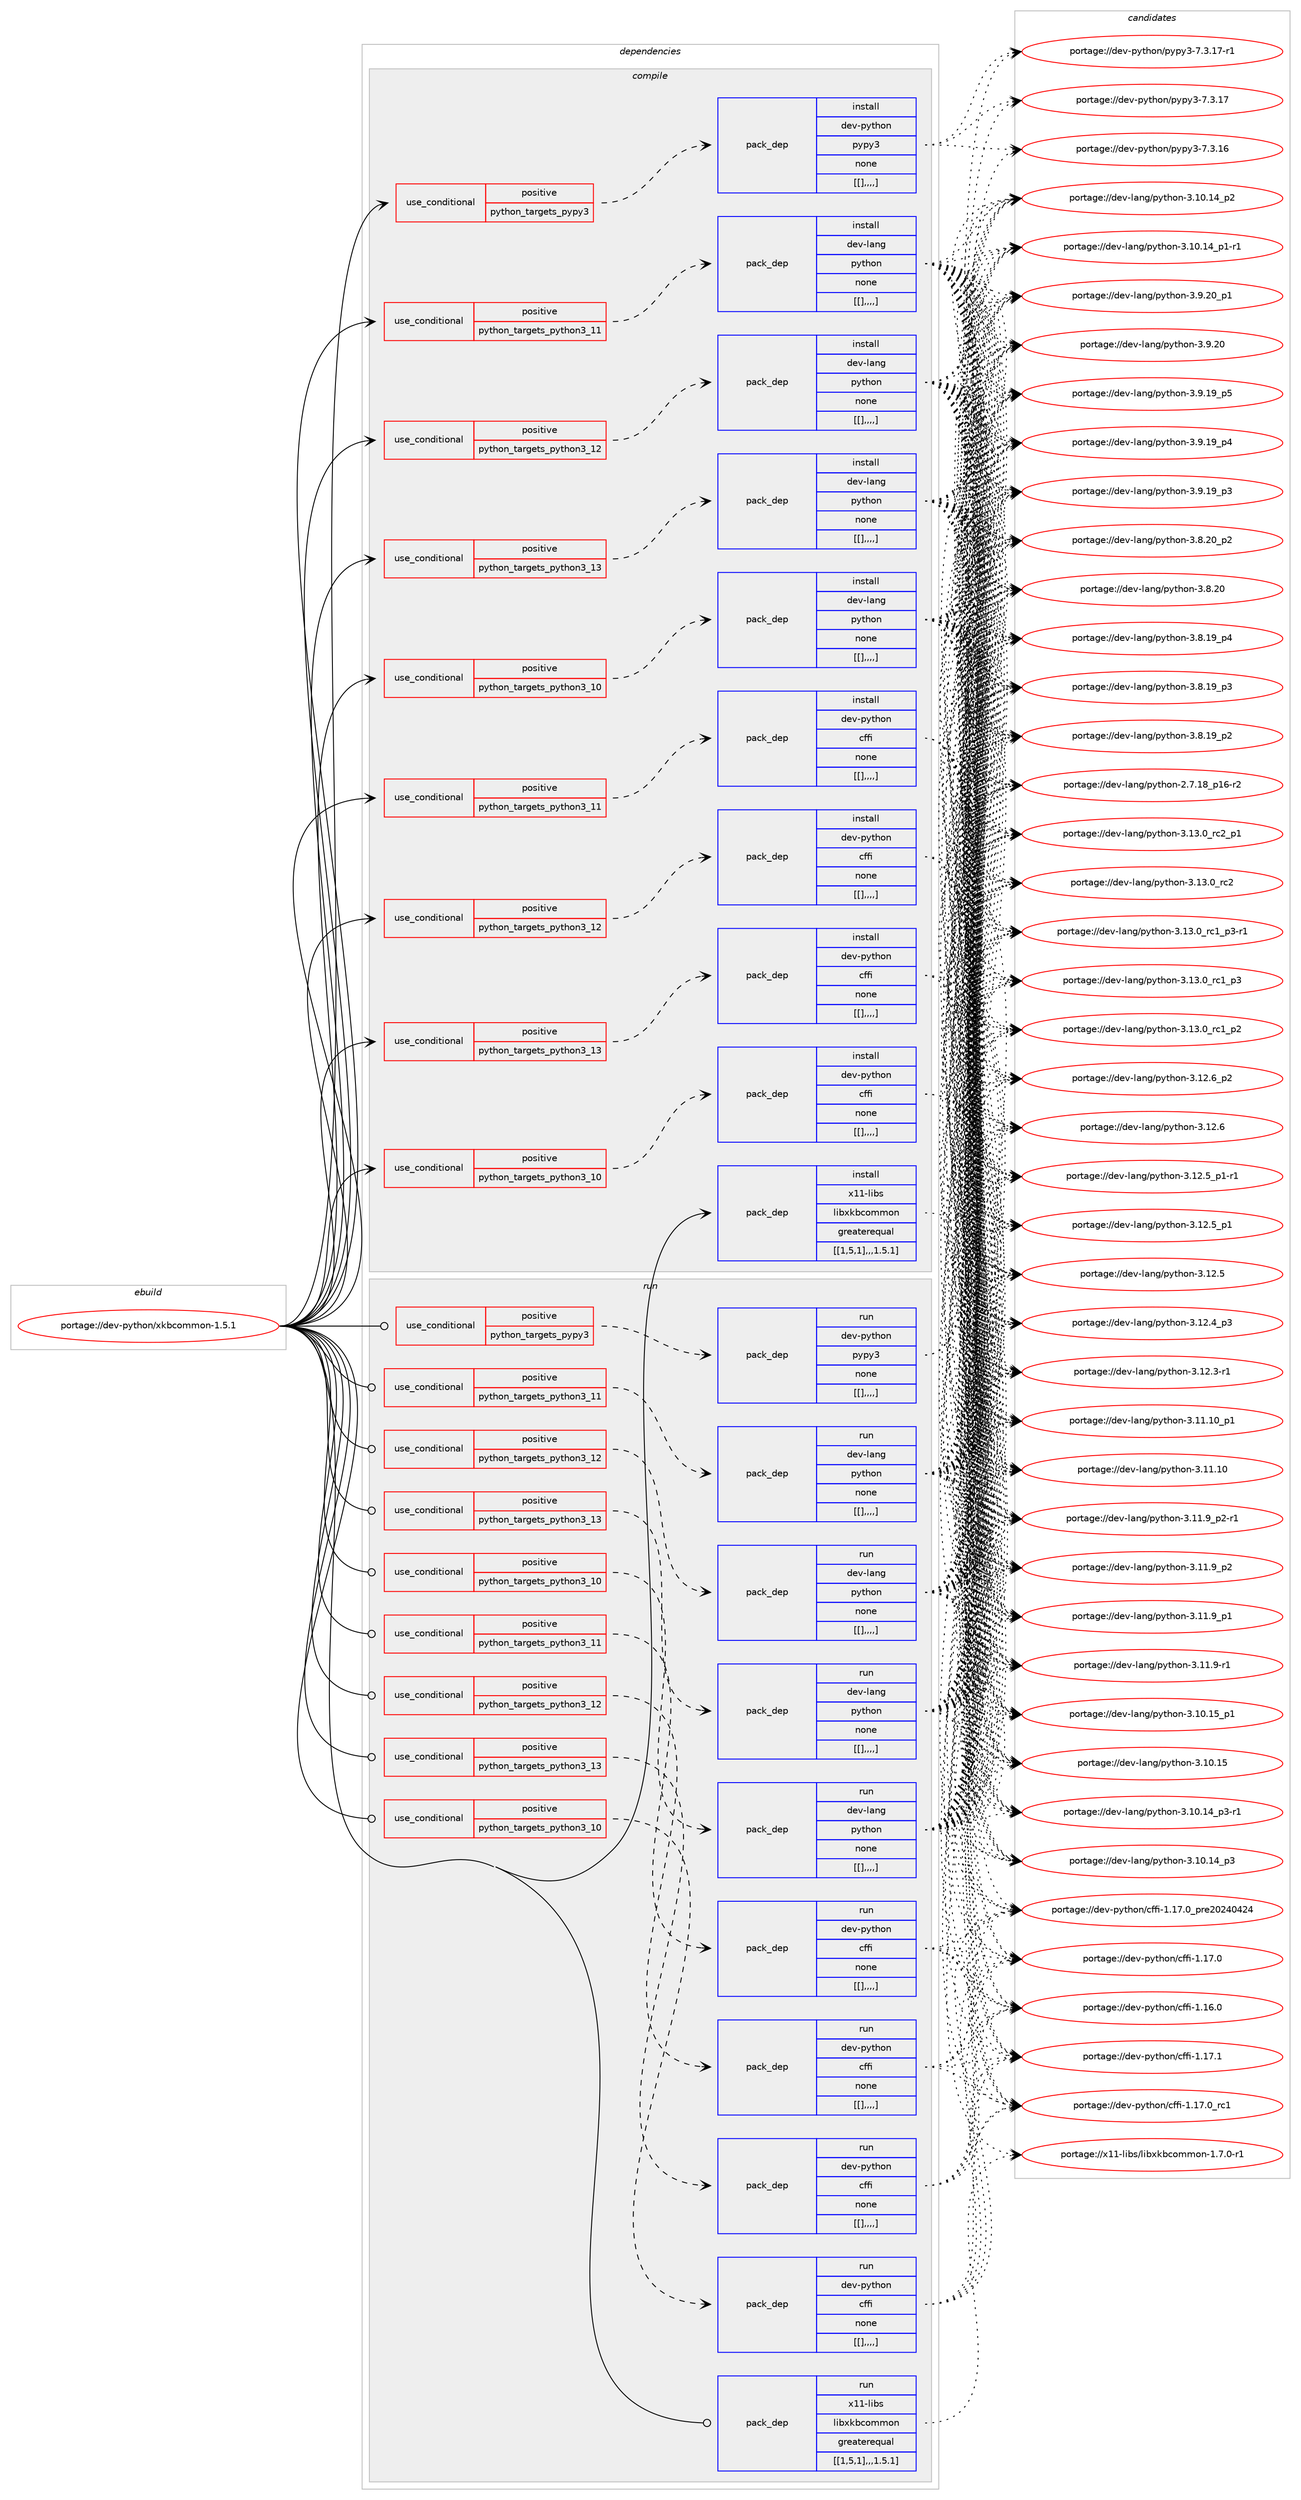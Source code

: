 digraph prolog {

# *************
# Graph options
# *************

newrank=true;
concentrate=true;
compound=true;
graph [rankdir=LR,fontname=Helvetica,fontsize=10,ranksep=1.5];#, ranksep=2.5, nodesep=0.2];
edge  [arrowhead=vee];
node  [fontname=Helvetica,fontsize=10];

# **********
# The ebuild
# **********

subgraph cluster_leftcol {
color=gray;
label=<<i>ebuild</i>>;
id [label="portage://dev-python/xkbcommon-1.5.1", color=red, width=4, href="../dev-python/xkbcommon-1.5.1.svg"];
}

# ****************
# The dependencies
# ****************

subgraph cluster_midcol {
color=gray;
label=<<i>dependencies</i>>;
subgraph cluster_compile {
fillcolor="#eeeeee";
style=filled;
label=<<i>compile</i>>;
subgraph cond43100 {
dependency171179 [label=<<TABLE BORDER="0" CELLBORDER="1" CELLSPACING="0" CELLPADDING="4"><TR><TD ROWSPAN="3" CELLPADDING="10">use_conditional</TD></TR><TR><TD>positive</TD></TR><TR><TD>python_targets_pypy3</TD></TR></TABLE>>, shape=none, color=red];
subgraph pack126816 {
dependency171180 [label=<<TABLE BORDER="0" CELLBORDER="1" CELLSPACING="0" CELLPADDING="4" WIDTH="220"><TR><TD ROWSPAN="6" CELLPADDING="30">pack_dep</TD></TR><TR><TD WIDTH="110">install</TD></TR><TR><TD>dev-python</TD></TR><TR><TD>pypy3</TD></TR><TR><TD>none</TD></TR><TR><TD>[[],,,,]</TD></TR></TABLE>>, shape=none, color=blue];
}
dependency171179:e -> dependency171180:w [weight=20,style="dashed",arrowhead="vee"];
}
id:e -> dependency171179:w [weight=20,style="solid",arrowhead="vee"];
subgraph cond43101 {
dependency171181 [label=<<TABLE BORDER="0" CELLBORDER="1" CELLSPACING="0" CELLPADDING="4"><TR><TD ROWSPAN="3" CELLPADDING="10">use_conditional</TD></TR><TR><TD>positive</TD></TR><TR><TD>python_targets_python3_10</TD></TR></TABLE>>, shape=none, color=red];
subgraph pack126817 {
dependency171182 [label=<<TABLE BORDER="0" CELLBORDER="1" CELLSPACING="0" CELLPADDING="4" WIDTH="220"><TR><TD ROWSPAN="6" CELLPADDING="30">pack_dep</TD></TR><TR><TD WIDTH="110">install</TD></TR><TR><TD>dev-lang</TD></TR><TR><TD>python</TD></TR><TR><TD>none</TD></TR><TR><TD>[[],,,,]</TD></TR></TABLE>>, shape=none, color=blue];
}
dependency171181:e -> dependency171182:w [weight=20,style="dashed",arrowhead="vee"];
}
id:e -> dependency171181:w [weight=20,style="solid",arrowhead="vee"];
subgraph cond43102 {
dependency171183 [label=<<TABLE BORDER="0" CELLBORDER="1" CELLSPACING="0" CELLPADDING="4"><TR><TD ROWSPAN="3" CELLPADDING="10">use_conditional</TD></TR><TR><TD>positive</TD></TR><TR><TD>python_targets_python3_10</TD></TR></TABLE>>, shape=none, color=red];
subgraph pack126818 {
dependency171184 [label=<<TABLE BORDER="0" CELLBORDER="1" CELLSPACING="0" CELLPADDING="4" WIDTH="220"><TR><TD ROWSPAN="6" CELLPADDING="30">pack_dep</TD></TR><TR><TD WIDTH="110">install</TD></TR><TR><TD>dev-python</TD></TR><TR><TD>cffi</TD></TR><TR><TD>none</TD></TR><TR><TD>[[],,,,]</TD></TR></TABLE>>, shape=none, color=blue];
}
dependency171183:e -> dependency171184:w [weight=20,style="dashed",arrowhead="vee"];
}
id:e -> dependency171183:w [weight=20,style="solid",arrowhead="vee"];
subgraph cond43103 {
dependency171185 [label=<<TABLE BORDER="0" CELLBORDER="1" CELLSPACING="0" CELLPADDING="4"><TR><TD ROWSPAN="3" CELLPADDING="10">use_conditional</TD></TR><TR><TD>positive</TD></TR><TR><TD>python_targets_python3_11</TD></TR></TABLE>>, shape=none, color=red];
subgraph pack126819 {
dependency171186 [label=<<TABLE BORDER="0" CELLBORDER="1" CELLSPACING="0" CELLPADDING="4" WIDTH="220"><TR><TD ROWSPAN="6" CELLPADDING="30">pack_dep</TD></TR><TR><TD WIDTH="110">install</TD></TR><TR><TD>dev-lang</TD></TR><TR><TD>python</TD></TR><TR><TD>none</TD></TR><TR><TD>[[],,,,]</TD></TR></TABLE>>, shape=none, color=blue];
}
dependency171185:e -> dependency171186:w [weight=20,style="dashed",arrowhead="vee"];
}
id:e -> dependency171185:w [weight=20,style="solid",arrowhead="vee"];
subgraph cond43104 {
dependency171187 [label=<<TABLE BORDER="0" CELLBORDER="1" CELLSPACING="0" CELLPADDING="4"><TR><TD ROWSPAN="3" CELLPADDING="10">use_conditional</TD></TR><TR><TD>positive</TD></TR><TR><TD>python_targets_python3_11</TD></TR></TABLE>>, shape=none, color=red];
subgraph pack126820 {
dependency171188 [label=<<TABLE BORDER="0" CELLBORDER="1" CELLSPACING="0" CELLPADDING="4" WIDTH="220"><TR><TD ROWSPAN="6" CELLPADDING="30">pack_dep</TD></TR><TR><TD WIDTH="110">install</TD></TR><TR><TD>dev-python</TD></TR><TR><TD>cffi</TD></TR><TR><TD>none</TD></TR><TR><TD>[[],,,,]</TD></TR></TABLE>>, shape=none, color=blue];
}
dependency171187:e -> dependency171188:w [weight=20,style="dashed",arrowhead="vee"];
}
id:e -> dependency171187:w [weight=20,style="solid",arrowhead="vee"];
subgraph cond43105 {
dependency171189 [label=<<TABLE BORDER="0" CELLBORDER="1" CELLSPACING="0" CELLPADDING="4"><TR><TD ROWSPAN="3" CELLPADDING="10">use_conditional</TD></TR><TR><TD>positive</TD></TR><TR><TD>python_targets_python3_12</TD></TR></TABLE>>, shape=none, color=red];
subgraph pack126821 {
dependency171190 [label=<<TABLE BORDER="0" CELLBORDER="1" CELLSPACING="0" CELLPADDING="4" WIDTH="220"><TR><TD ROWSPAN="6" CELLPADDING="30">pack_dep</TD></TR><TR><TD WIDTH="110">install</TD></TR><TR><TD>dev-lang</TD></TR><TR><TD>python</TD></TR><TR><TD>none</TD></TR><TR><TD>[[],,,,]</TD></TR></TABLE>>, shape=none, color=blue];
}
dependency171189:e -> dependency171190:w [weight=20,style="dashed",arrowhead="vee"];
}
id:e -> dependency171189:w [weight=20,style="solid",arrowhead="vee"];
subgraph cond43106 {
dependency171191 [label=<<TABLE BORDER="0" CELLBORDER="1" CELLSPACING="0" CELLPADDING="4"><TR><TD ROWSPAN="3" CELLPADDING="10">use_conditional</TD></TR><TR><TD>positive</TD></TR><TR><TD>python_targets_python3_12</TD></TR></TABLE>>, shape=none, color=red];
subgraph pack126822 {
dependency171192 [label=<<TABLE BORDER="0" CELLBORDER="1" CELLSPACING="0" CELLPADDING="4" WIDTH="220"><TR><TD ROWSPAN="6" CELLPADDING="30">pack_dep</TD></TR><TR><TD WIDTH="110">install</TD></TR><TR><TD>dev-python</TD></TR><TR><TD>cffi</TD></TR><TR><TD>none</TD></TR><TR><TD>[[],,,,]</TD></TR></TABLE>>, shape=none, color=blue];
}
dependency171191:e -> dependency171192:w [weight=20,style="dashed",arrowhead="vee"];
}
id:e -> dependency171191:w [weight=20,style="solid",arrowhead="vee"];
subgraph cond43107 {
dependency171193 [label=<<TABLE BORDER="0" CELLBORDER="1" CELLSPACING="0" CELLPADDING="4"><TR><TD ROWSPAN="3" CELLPADDING="10">use_conditional</TD></TR><TR><TD>positive</TD></TR><TR><TD>python_targets_python3_13</TD></TR></TABLE>>, shape=none, color=red];
subgraph pack126823 {
dependency171194 [label=<<TABLE BORDER="0" CELLBORDER="1" CELLSPACING="0" CELLPADDING="4" WIDTH="220"><TR><TD ROWSPAN="6" CELLPADDING="30">pack_dep</TD></TR><TR><TD WIDTH="110">install</TD></TR><TR><TD>dev-lang</TD></TR><TR><TD>python</TD></TR><TR><TD>none</TD></TR><TR><TD>[[],,,,]</TD></TR></TABLE>>, shape=none, color=blue];
}
dependency171193:e -> dependency171194:w [weight=20,style="dashed",arrowhead="vee"];
}
id:e -> dependency171193:w [weight=20,style="solid",arrowhead="vee"];
subgraph cond43108 {
dependency171195 [label=<<TABLE BORDER="0" CELLBORDER="1" CELLSPACING="0" CELLPADDING="4"><TR><TD ROWSPAN="3" CELLPADDING="10">use_conditional</TD></TR><TR><TD>positive</TD></TR><TR><TD>python_targets_python3_13</TD></TR></TABLE>>, shape=none, color=red];
subgraph pack126824 {
dependency171196 [label=<<TABLE BORDER="0" CELLBORDER="1" CELLSPACING="0" CELLPADDING="4" WIDTH="220"><TR><TD ROWSPAN="6" CELLPADDING="30">pack_dep</TD></TR><TR><TD WIDTH="110">install</TD></TR><TR><TD>dev-python</TD></TR><TR><TD>cffi</TD></TR><TR><TD>none</TD></TR><TR><TD>[[],,,,]</TD></TR></TABLE>>, shape=none, color=blue];
}
dependency171195:e -> dependency171196:w [weight=20,style="dashed",arrowhead="vee"];
}
id:e -> dependency171195:w [weight=20,style="solid",arrowhead="vee"];
subgraph pack126825 {
dependency171197 [label=<<TABLE BORDER="0" CELLBORDER="1" CELLSPACING="0" CELLPADDING="4" WIDTH="220"><TR><TD ROWSPAN="6" CELLPADDING="30">pack_dep</TD></TR><TR><TD WIDTH="110">install</TD></TR><TR><TD>x11-libs</TD></TR><TR><TD>libxkbcommon</TD></TR><TR><TD>greaterequal</TD></TR><TR><TD>[[1,5,1],,,1.5.1]</TD></TR></TABLE>>, shape=none, color=blue];
}
id:e -> dependency171197:w [weight=20,style="solid",arrowhead="vee"];
}
subgraph cluster_compileandrun {
fillcolor="#eeeeee";
style=filled;
label=<<i>compile and run</i>>;
}
subgraph cluster_run {
fillcolor="#eeeeee";
style=filled;
label=<<i>run</i>>;
subgraph cond43109 {
dependency171198 [label=<<TABLE BORDER="0" CELLBORDER="1" CELLSPACING="0" CELLPADDING="4"><TR><TD ROWSPAN="3" CELLPADDING="10">use_conditional</TD></TR><TR><TD>positive</TD></TR><TR><TD>python_targets_pypy3</TD></TR></TABLE>>, shape=none, color=red];
subgraph pack126826 {
dependency171199 [label=<<TABLE BORDER="0" CELLBORDER="1" CELLSPACING="0" CELLPADDING="4" WIDTH="220"><TR><TD ROWSPAN="6" CELLPADDING="30">pack_dep</TD></TR><TR><TD WIDTH="110">run</TD></TR><TR><TD>dev-python</TD></TR><TR><TD>pypy3</TD></TR><TR><TD>none</TD></TR><TR><TD>[[],,,,]</TD></TR></TABLE>>, shape=none, color=blue];
}
dependency171198:e -> dependency171199:w [weight=20,style="dashed",arrowhead="vee"];
}
id:e -> dependency171198:w [weight=20,style="solid",arrowhead="odot"];
subgraph cond43110 {
dependency171200 [label=<<TABLE BORDER="0" CELLBORDER="1" CELLSPACING="0" CELLPADDING="4"><TR><TD ROWSPAN="3" CELLPADDING="10">use_conditional</TD></TR><TR><TD>positive</TD></TR><TR><TD>python_targets_python3_10</TD></TR></TABLE>>, shape=none, color=red];
subgraph pack126827 {
dependency171201 [label=<<TABLE BORDER="0" CELLBORDER="1" CELLSPACING="0" CELLPADDING="4" WIDTH="220"><TR><TD ROWSPAN="6" CELLPADDING="30">pack_dep</TD></TR><TR><TD WIDTH="110">run</TD></TR><TR><TD>dev-lang</TD></TR><TR><TD>python</TD></TR><TR><TD>none</TD></TR><TR><TD>[[],,,,]</TD></TR></TABLE>>, shape=none, color=blue];
}
dependency171200:e -> dependency171201:w [weight=20,style="dashed",arrowhead="vee"];
}
id:e -> dependency171200:w [weight=20,style="solid",arrowhead="odot"];
subgraph cond43111 {
dependency171202 [label=<<TABLE BORDER="0" CELLBORDER="1" CELLSPACING="0" CELLPADDING="4"><TR><TD ROWSPAN="3" CELLPADDING="10">use_conditional</TD></TR><TR><TD>positive</TD></TR><TR><TD>python_targets_python3_10</TD></TR></TABLE>>, shape=none, color=red];
subgraph pack126828 {
dependency171203 [label=<<TABLE BORDER="0" CELLBORDER="1" CELLSPACING="0" CELLPADDING="4" WIDTH="220"><TR><TD ROWSPAN="6" CELLPADDING="30">pack_dep</TD></TR><TR><TD WIDTH="110">run</TD></TR><TR><TD>dev-python</TD></TR><TR><TD>cffi</TD></TR><TR><TD>none</TD></TR><TR><TD>[[],,,,]</TD></TR></TABLE>>, shape=none, color=blue];
}
dependency171202:e -> dependency171203:w [weight=20,style="dashed",arrowhead="vee"];
}
id:e -> dependency171202:w [weight=20,style="solid",arrowhead="odot"];
subgraph cond43112 {
dependency171204 [label=<<TABLE BORDER="0" CELLBORDER="1" CELLSPACING="0" CELLPADDING="4"><TR><TD ROWSPAN="3" CELLPADDING="10">use_conditional</TD></TR><TR><TD>positive</TD></TR><TR><TD>python_targets_python3_11</TD></TR></TABLE>>, shape=none, color=red];
subgraph pack126829 {
dependency171205 [label=<<TABLE BORDER="0" CELLBORDER="1" CELLSPACING="0" CELLPADDING="4" WIDTH="220"><TR><TD ROWSPAN="6" CELLPADDING="30">pack_dep</TD></TR><TR><TD WIDTH="110">run</TD></TR><TR><TD>dev-lang</TD></TR><TR><TD>python</TD></TR><TR><TD>none</TD></TR><TR><TD>[[],,,,]</TD></TR></TABLE>>, shape=none, color=blue];
}
dependency171204:e -> dependency171205:w [weight=20,style="dashed",arrowhead="vee"];
}
id:e -> dependency171204:w [weight=20,style="solid",arrowhead="odot"];
subgraph cond43113 {
dependency171206 [label=<<TABLE BORDER="0" CELLBORDER="1" CELLSPACING="0" CELLPADDING="4"><TR><TD ROWSPAN="3" CELLPADDING="10">use_conditional</TD></TR><TR><TD>positive</TD></TR><TR><TD>python_targets_python3_11</TD></TR></TABLE>>, shape=none, color=red];
subgraph pack126830 {
dependency171207 [label=<<TABLE BORDER="0" CELLBORDER="1" CELLSPACING="0" CELLPADDING="4" WIDTH="220"><TR><TD ROWSPAN="6" CELLPADDING="30">pack_dep</TD></TR><TR><TD WIDTH="110">run</TD></TR><TR><TD>dev-python</TD></TR><TR><TD>cffi</TD></TR><TR><TD>none</TD></TR><TR><TD>[[],,,,]</TD></TR></TABLE>>, shape=none, color=blue];
}
dependency171206:e -> dependency171207:w [weight=20,style="dashed",arrowhead="vee"];
}
id:e -> dependency171206:w [weight=20,style="solid",arrowhead="odot"];
subgraph cond43114 {
dependency171208 [label=<<TABLE BORDER="0" CELLBORDER="1" CELLSPACING="0" CELLPADDING="4"><TR><TD ROWSPAN="3" CELLPADDING="10">use_conditional</TD></TR><TR><TD>positive</TD></TR><TR><TD>python_targets_python3_12</TD></TR></TABLE>>, shape=none, color=red];
subgraph pack126831 {
dependency171209 [label=<<TABLE BORDER="0" CELLBORDER="1" CELLSPACING="0" CELLPADDING="4" WIDTH="220"><TR><TD ROWSPAN="6" CELLPADDING="30">pack_dep</TD></TR><TR><TD WIDTH="110">run</TD></TR><TR><TD>dev-lang</TD></TR><TR><TD>python</TD></TR><TR><TD>none</TD></TR><TR><TD>[[],,,,]</TD></TR></TABLE>>, shape=none, color=blue];
}
dependency171208:e -> dependency171209:w [weight=20,style="dashed",arrowhead="vee"];
}
id:e -> dependency171208:w [weight=20,style="solid",arrowhead="odot"];
subgraph cond43115 {
dependency171210 [label=<<TABLE BORDER="0" CELLBORDER="1" CELLSPACING="0" CELLPADDING="4"><TR><TD ROWSPAN="3" CELLPADDING="10">use_conditional</TD></TR><TR><TD>positive</TD></TR><TR><TD>python_targets_python3_12</TD></TR></TABLE>>, shape=none, color=red];
subgraph pack126832 {
dependency171211 [label=<<TABLE BORDER="0" CELLBORDER="1" CELLSPACING="0" CELLPADDING="4" WIDTH="220"><TR><TD ROWSPAN="6" CELLPADDING="30">pack_dep</TD></TR><TR><TD WIDTH="110">run</TD></TR><TR><TD>dev-python</TD></TR><TR><TD>cffi</TD></TR><TR><TD>none</TD></TR><TR><TD>[[],,,,]</TD></TR></TABLE>>, shape=none, color=blue];
}
dependency171210:e -> dependency171211:w [weight=20,style="dashed",arrowhead="vee"];
}
id:e -> dependency171210:w [weight=20,style="solid",arrowhead="odot"];
subgraph cond43116 {
dependency171212 [label=<<TABLE BORDER="0" CELLBORDER="1" CELLSPACING="0" CELLPADDING="4"><TR><TD ROWSPAN="3" CELLPADDING="10">use_conditional</TD></TR><TR><TD>positive</TD></TR><TR><TD>python_targets_python3_13</TD></TR></TABLE>>, shape=none, color=red];
subgraph pack126833 {
dependency171213 [label=<<TABLE BORDER="0" CELLBORDER="1" CELLSPACING="0" CELLPADDING="4" WIDTH="220"><TR><TD ROWSPAN="6" CELLPADDING="30">pack_dep</TD></TR><TR><TD WIDTH="110">run</TD></TR><TR><TD>dev-lang</TD></TR><TR><TD>python</TD></TR><TR><TD>none</TD></TR><TR><TD>[[],,,,]</TD></TR></TABLE>>, shape=none, color=blue];
}
dependency171212:e -> dependency171213:w [weight=20,style="dashed",arrowhead="vee"];
}
id:e -> dependency171212:w [weight=20,style="solid",arrowhead="odot"];
subgraph cond43117 {
dependency171214 [label=<<TABLE BORDER="0" CELLBORDER="1" CELLSPACING="0" CELLPADDING="4"><TR><TD ROWSPAN="3" CELLPADDING="10">use_conditional</TD></TR><TR><TD>positive</TD></TR><TR><TD>python_targets_python3_13</TD></TR></TABLE>>, shape=none, color=red];
subgraph pack126834 {
dependency171215 [label=<<TABLE BORDER="0" CELLBORDER="1" CELLSPACING="0" CELLPADDING="4" WIDTH="220"><TR><TD ROWSPAN="6" CELLPADDING="30">pack_dep</TD></TR><TR><TD WIDTH="110">run</TD></TR><TR><TD>dev-python</TD></TR><TR><TD>cffi</TD></TR><TR><TD>none</TD></TR><TR><TD>[[],,,,]</TD></TR></TABLE>>, shape=none, color=blue];
}
dependency171214:e -> dependency171215:w [weight=20,style="dashed",arrowhead="vee"];
}
id:e -> dependency171214:w [weight=20,style="solid",arrowhead="odot"];
subgraph pack126835 {
dependency171216 [label=<<TABLE BORDER="0" CELLBORDER="1" CELLSPACING="0" CELLPADDING="4" WIDTH="220"><TR><TD ROWSPAN="6" CELLPADDING="30">pack_dep</TD></TR><TR><TD WIDTH="110">run</TD></TR><TR><TD>x11-libs</TD></TR><TR><TD>libxkbcommon</TD></TR><TR><TD>greaterequal</TD></TR><TR><TD>[[1,5,1],,,1.5.1]</TD></TR></TABLE>>, shape=none, color=blue];
}
id:e -> dependency171216:w [weight=20,style="solid",arrowhead="odot"];
}
}

# **************
# The candidates
# **************

subgraph cluster_choices {
rank=same;
color=gray;
label=<<i>candidates</i>>;

subgraph choice126816 {
color=black;
nodesep=1;
choice100101118451121211161041111104711212111212151455546514649554511449 [label="portage://dev-python/pypy3-7.3.17-r1", color=red, width=4,href="../dev-python/pypy3-7.3.17-r1.svg"];
choice10010111845112121116104111110471121211121215145554651464955 [label="portage://dev-python/pypy3-7.3.17", color=red, width=4,href="../dev-python/pypy3-7.3.17.svg"];
choice10010111845112121116104111110471121211121215145554651464954 [label="portage://dev-python/pypy3-7.3.16", color=red, width=4,href="../dev-python/pypy3-7.3.16.svg"];
dependency171180:e -> choice100101118451121211161041111104711212111212151455546514649554511449:w [style=dotted,weight="100"];
dependency171180:e -> choice10010111845112121116104111110471121211121215145554651464955:w [style=dotted,weight="100"];
dependency171180:e -> choice10010111845112121116104111110471121211121215145554651464954:w [style=dotted,weight="100"];
}
subgraph choice126817 {
color=black;
nodesep=1;
choice100101118451089711010347112121116104111110455146495146489511499509511249 [label="portage://dev-lang/python-3.13.0_rc2_p1", color=red, width=4,href="../dev-lang/python-3.13.0_rc2_p1.svg"];
choice10010111845108971101034711212111610411111045514649514648951149950 [label="portage://dev-lang/python-3.13.0_rc2", color=red, width=4,href="../dev-lang/python-3.13.0_rc2.svg"];
choice1001011184510897110103471121211161041111104551464951464895114994995112514511449 [label="portage://dev-lang/python-3.13.0_rc1_p3-r1", color=red, width=4,href="../dev-lang/python-3.13.0_rc1_p3-r1.svg"];
choice100101118451089711010347112121116104111110455146495146489511499499511251 [label="portage://dev-lang/python-3.13.0_rc1_p3", color=red, width=4,href="../dev-lang/python-3.13.0_rc1_p3.svg"];
choice100101118451089711010347112121116104111110455146495146489511499499511250 [label="portage://dev-lang/python-3.13.0_rc1_p2", color=red, width=4,href="../dev-lang/python-3.13.0_rc1_p2.svg"];
choice100101118451089711010347112121116104111110455146495046549511250 [label="portage://dev-lang/python-3.12.6_p2", color=red, width=4,href="../dev-lang/python-3.12.6_p2.svg"];
choice10010111845108971101034711212111610411111045514649504654 [label="portage://dev-lang/python-3.12.6", color=red, width=4,href="../dev-lang/python-3.12.6.svg"];
choice1001011184510897110103471121211161041111104551464950465395112494511449 [label="portage://dev-lang/python-3.12.5_p1-r1", color=red, width=4,href="../dev-lang/python-3.12.5_p1-r1.svg"];
choice100101118451089711010347112121116104111110455146495046539511249 [label="portage://dev-lang/python-3.12.5_p1", color=red, width=4,href="../dev-lang/python-3.12.5_p1.svg"];
choice10010111845108971101034711212111610411111045514649504653 [label="portage://dev-lang/python-3.12.5", color=red, width=4,href="../dev-lang/python-3.12.5.svg"];
choice100101118451089711010347112121116104111110455146495046529511251 [label="portage://dev-lang/python-3.12.4_p3", color=red, width=4,href="../dev-lang/python-3.12.4_p3.svg"];
choice100101118451089711010347112121116104111110455146495046514511449 [label="portage://dev-lang/python-3.12.3-r1", color=red, width=4,href="../dev-lang/python-3.12.3-r1.svg"];
choice10010111845108971101034711212111610411111045514649494649489511249 [label="portage://dev-lang/python-3.11.10_p1", color=red, width=4,href="../dev-lang/python-3.11.10_p1.svg"];
choice1001011184510897110103471121211161041111104551464949464948 [label="portage://dev-lang/python-3.11.10", color=red, width=4,href="../dev-lang/python-3.11.10.svg"];
choice1001011184510897110103471121211161041111104551464949465795112504511449 [label="portage://dev-lang/python-3.11.9_p2-r1", color=red, width=4,href="../dev-lang/python-3.11.9_p2-r1.svg"];
choice100101118451089711010347112121116104111110455146494946579511250 [label="portage://dev-lang/python-3.11.9_p2", color=red, width=4,href="../dev-lang/python-3.11.9_p2.svg"];
choice100101118451089711010347112121116104111110455146494946579511249 [label="portage://dev-lang/python-3.11.9_p1", color=red, width=4,href="../dev-lang/python-3.11.9_p1.svg"];
choice100101118451089711010347112121116104111110455146494946574511449 [label="portage://dev-lang/python-3.11.9-r1", color=red, width=4,href="../dev-lang/python-3.11.9-r1.svg"];
choice10010111845108971101034711212111610411111045514649484649539511249 [label="portage://dev-lang/python-3.10.15_p1", color=red, width=4,href="../dev-lang/python-3.10.15_p1.svg"];
choice1001011184510897110103471121211161041111104551464948464953 [label="portage://dev-lang/python-3.10.15", color=red, width=4,href="../dev-lang/python-3.10.15.svg"];
choice100101118451089711010347112121116104111110455146494846495295112514511449 [label="portage://dev-lang/python-3.10.14_p3-r1", color=red, width=4,href="../dev-lang/python-3.10.14_p3-r1.svg"];
choice10010111845108971101034711212111610411111045514649484649529511251 [label="portage://dev-lang/python-3.10.14_p3", color=red, width=4,href="../dev-lang/python-3.10.14_p3.svg"];
choice10010111845108971101034711212111610411111045514649484649529511250 [label="portage://dev-lang/python-3.10.14_p2", color=red, width=4,href="../dev-lang/python-3.10.14_p2.svg"];
choice100101118451089711010347112121116104111110455146494846495295112494511449 [label="portage://dev-lang/python-3.10.14_p1-r1", color=red, width=4,href="../dev-lang/python-3.10.14_p1-r1.svg"];
choice100101118451089711010347112121116104111110455146574650489511249 [label="portage://dev-lang/python-3.9.20_p1", color=red, width=4,href="../dev-lang/python-3.9.20_p1.svg"];
choice10010111845108971101034711212111610411111045514657465048 [label="portage://dev-lang/python-3.9.20", color=red, width=4,href="../dev-lang/python-3.9.20.svg"];
choice100101118451089711010347112121116104111110455146574649579511253 [label="portage://dev-lang/python-3.9.19_p5", color=red, width=4,href="../dev-lang/python-3.9.19_p5.svg"];
choice100101118451089711010347112121116104111110455146574649579511252 [label="portage://dev-lang/python-3.9.19_p4", color=red, width=4,href="../dev-lang/python-3.9.19_p4.svg"];
choice100101118451089711010347112121116104111110455146574649579511251 [label="portage://dev-lang/python-3.9.19_p3", color=red, width=4,href="../dev-lang/python-3.9.19_p3.svg"];
choice100101118451089711010347112121116104111110455146564650489511250 [label="portage://dev-lang/python-3.8.20_p2", color=red, width=4,href="../dev-lang/python-3.8.20_p2.svg"];
choice10010111845108971101034711212111610411111045514656465048 [label="portage://dev-lang/python-3.8.20", color=red, width=4,href="../dev-lang/python-3.8.20.svg"];
choice100101118451089711010347112121116104111110455146564649579511252 [label="portage://dev-lang/python-3.8.19_p4", color=red, width=4,href="../dev-lang/python-3.8.19_p4.svg"];
choice100101118451089711010347112121116104111110455146564649579511251 [label="portage://dev-lang/python-3.8.19_p3", color=red, width=4,href="../dev-lang/python-3.8.19_p3.svg"];
choice100101118451089711010347112121116104111110455146564649579511250 [label="portage://dev-lang/python-3.8.19_p2", color=red, width=4,href="../dev-lang/python-3.8.19_p2.svg"];
choice100101118451089711010347112121116104111110455046554649569511249544511450 [label="portage://dev-lang/python-2.7.18_p16-r2", color=red, width=4,href="../dev-lang/python-2.7.18_p16-r2.svg"];
dependency171182:e -> choice100101118451089711010347112121116104111110455146495146489511499509511249:w [style=dotted,weight="100"];
dependency171182:e -> choice10010111845108971101034711212111610411111045514649514648951149950:w [style=dotted,weight="100"];
dependency171182:e -> choice1001011184510897110103471121211161041111104551464951464895114994995112514511449:w [style=dotted,weight="100"];
dependency171182:e -> choice100101118451089711010347112121116104111110455146495146489511499499511251:w [style=dotted,weight="100"];
dependency171182:e -> choice100101118451089711010347112121116104111110455146495146489511499499511250:w [style=dotted,weight="100"];
dependency171182:e -> choice100101118451089711010347112121116104111110455146495046549511250:w [style=dotted,weight="100"];
dependency171182:e -> choice10010111845108971101034711212111610411111045514649504654:w [style=dotted,weight="100"];
dependency171182:e -> choice1001011184510897110103471121211161041111104551464950465395112494511449:w [style=dotted,weight="100"];
dependency171182:e -> choice100101118451089711010347112121116104111110455146495046539511249:w [style=dotted,weight="100"];
dependency171182:e -> choice10010111845108971101034711212111610411111045514649504653:w [style=dotted,weight="100"];
dependency171182:e -> choice100101118451089711010347112121116104111110455146495046529511251:w [style=dotted,weight="100"];
dependency171182:e -> choice100101118451089711010347112121116104111110455146495046514511449:w [style=dotted,weight="100"];
dependency171182:e -> choice10010111845108971101034711212111610411111045514649494649489511249:w [style=dotted,weight="100"];
dependency171182:e -> choice1001011184510897110103471121211161041111104551464949464948:w [style=dotted,weight="100"];
dependency171182:e -> choice1001011184510897110103471121211161041111104551464949465795112504511449:w [style=dotted,weight="100"];
dependency171182:e -> choice100101118451089711010347112121116104111110455146494946579511250:w [style=dotted,weight="100"];
dependency171182:e -> choice100101118451089711010347112121116104111110455146494946579511249:w [style=dotted,weight="100"];
dependency171182:e -> choice100101118451089711010347112121116104111110455146494946574511449:w [style=dotted,weight="100"];
dependency171182:e -> choice10010111845108971101034711212111610411111045514649484649539511249:w [style=dotted,weight="100"];
dependency171182:e -> choice1001011184510897110103471121211161041111104551464948464953:w [style=dotted,weight="100"];
dependency171182:e -> choice100101118451089711010347112121116104111110455146494846495295112514511449:w [style=dotted,weight="100"];
dependency171182:e -> choice10010111845108971101034711212111610411111045514649484649529511251:w [style=dotted,weight="100"];
dependency171182:e -> choice10010111845108971101034711212111610411111045514649484649529511250:w [style=dotted,weight="100"];
dependency171182:e -> choice100101118451089711010347112121116104111110455146494846495295112494511449:w [style=dotted,weight="100"];
dependency171182:e -> choice100101118451089711010347112121116104111110455146574650489511249:w [style=dotted,weight="100"];
dependency171182:e -> choice10010111845108971101034711212111610411111045514657465048:w [style=dotted,weight="100"];
dependency171182:e -> choice100101118451089711010347112121116104111110455146574649579511253:w [style=dotted,weight="100"];
dependency171182:e -> choice100101118451089711010347112121116104111110455146574649579511252:w [style=dotted,weight="100"];
dependency171182:e -> choice100101118451089711010347112121116104111110455146574649579511251:w [style=dotted,weight="100"];
dependency171182:e -> choice100101118451089711010347112121116104111110455146564650489511250:w [style=dotted,weight="100"];
dependency171182:e -> choice10010111845108971101034711212111610411111045514656465048:w [style=dotted,weight="100"];
dependency171182:e -> choice100101118451089711010347112121116104111110455146564649579511252:w [style=dotted,weight="100"];
dependency171182:e -> choice100101118451089711010347112121116104111110455146564649579511251:w [style=dotted,weight="100"];
dependency171182:e -> choice100101118451089711010347112121116104111110455146564649579511250:w [style=dotted,weight="100"];
dependency171182:e -> choice100101118451089711010347112121116104111110455046554649569511249544511450:w [style=dotted,weight="100"];
}
subgraph choice126818 {
color=black;
nodesep=1;
choice10010111845112121116104111110479910210210545494649554649 [label="portage://dev-python/cffi-1.17.1", color=red, width=4,href="../dev-python/cffi-1.17.1.svg"];
choice10010111845112121116104111110479910210210545494649554648951149949 [label="portage://dev-python/cffi-1.17.0_rc1", color=red, width=4,href="../dev-python/cffi-1.17.0_rc1.svg"];
choice10010111845112121116104111110479910210210545494649554648951121141015048505248525052 [label="portage://dev-python/cffi-1.17.0_pre20240424", color=red, width=4,href="../dev-python/cffi-1.17.0_pre20240424.svg"];
choice10010111845112121116104111110479910210210545494649554648 [label="portage://dev-python/cffi-1.17.0", color=red, width=4,href="../dev-python/cffi-1.17.0.svg"];
choice10010111845112121116104111110479910210210545494649544648 [label="portage://dev-python/cffi-1.16.0", color=red, width=4,href="../dev-python/cffi-1.16.0.svg"];
dependency171184:e -> choice10010111845112121116104111110479910210210545494649554649:w [style=dotted,weight="100"];
dependency171184:e -> choice10010111845112121116104111110479910210210545494649554648951149949:w [style=dotted,weight="100"];
dependency171184:e -> choice10010111845112121116104111110479910210210545494649554648951121141015048505248525052:w [style=dotted,weight="100"];
dependency171184:e -> choice10010111845112121116104111110479910210210545494649554648:w [style=dotted,weight="100"];
dependency171184:e -> choice10010111845112121116104111110479910210210545494649544648:w [style=dotted,weight="100"];
}
subgraph choice126819 {
color=black;
nodesep=1;
choice100101118451089711010347112121116104111110455146495146489511499509511249 [label="portage://dev-lang/python-3.13.0_rc2_p1", color=red, width=4,href="../dev-lang/python-3.13.0_rc2_p1.svg"];
choice10010111845108971101034711212111610411111045514649514648951149950 [label="portage://dev-lang/python-3.13.0_rc2", color=red, width=4,href="../dev-lang/python-3.13.0_rc2.svg"];
choice1001011184510897110103471121211161041111104551464951464895114994995112514511449 [label="portage://dev-lang/python-3.13.0_rc1_p3-r1", color=red, width=4,href="../dev-lang/python-3.13.0_rc1_p3-r1.svg"];
choice100101118451089711010347112121116104111110455146495146489511499499511251 [label="portage://dev-lang/python-3.13.0_rc1_p3", color=red, width=4,href="../dev-lang/python-3.13.0_rc1_p3.svg"];
choice100101118451089711010347112121116104111110455146495146489511499499511250 [label="portage://dev-lang/python-3.13.0_rc1_p2", color=red, width=4,href="../dev-lang/python-3.13.0_rc1_p2.svg"];
choice100101118451089711010347112121116104111110455146495046549511250 [label="portage://dev-lang/python-3.12.6_p2", color=red, width=4,href="../dev-lang/python-3.12.6_p2.svg"];
choice10010111845108971101034711212111610411111045514649504654 [label="portage://dev-lang/python-3.12.6", color=red, width=4,href="../dev-lang/python-3.12.6.svg"];
choice1001011184510897110103471121211161041111104551464950465395112494511449 [label="portage://dev-lang/python-3.12.5_p1-r1", color=red, width=4,href="../dev-lang/python-3.12.5_p1-r1.svg"];
choice100101118451089711010347112121116104111110455146495046539511249 [label="portage://dev-lang/python-3.12.5_p1", color=red, width=4,href="../dev-lang/python-3.12.5_p1.svg"];
choice10010111845108971101034711212111610411111045514649504653 [label="portage://dev-lang/python-3.12.5", color=red, width=4,href="../dev-lang/python-3.12.5.svg"];
choice100101118451089711010347112121116104111110455146495046529511251 [label="portage://dev-lang/python-3.12.4_p3", color=red, width=4,href="../dev-lang/python-3.12.4_p3.svg"];
choice100101118451089711010347112121116104111110455146495046514511449 [label="portage://dev-lang/python-3.12.3-r1", color=red, width=4,href="../dev-lang/python-3.12.3-r1.svg"];
choice10010111845108971101034711212111610411111045514649494649489511249 [label="portage://dev-lang/python-3.11.10_p1", color=red, width=4,href="../dev-lang/python-3.11.10_p1.svg"];
choice1001011184510897110103471121211161041111104551464949464948 [label="portage://dev-lang/python-3.11.10", color=red, width=4,href="../dev-lang/python-3.11.10.svg"];
choice1001011184510897110103471121211161041111104551464949465795112504511449 [label="portage://dev-lang/python-3.11.9_p2-r1", color=red, width=4,href="../dev-lang/python-3.11.9_p2-r1.svg"];
choice100101118451089711010347112121116104111110455146494946579511250 [label="portage://dev-lang/python-3.11.9_p2", color=red, width=4,href="../dev-lang/python-3.11.9_p2.svg"];
choice100101118451089711010347112121116104111110455146494946579511249 [label="portage://dev-lang/python-3.11.9_p1", color=red, width=4,href="../dev-lang/python-3.11.9_p1.svg"];
choice100101118451089711010347112121116104111110455146494946574511449 [label="portage://dev-lang/python-3.11.9-r1", color=red, width=4,href="../dev-lang/python-3.11.9-r1.svg"];
choice10010111845108971101034711212111610411111045514649484649539511249 [label="portage://dev-lang/python-3.10.15_p1", color=red, width=4,href="../dev-lang/python-3.10.15_p1.svg"];
choice1001011184510897110103471121211161041111104551464948464953 [label="portage://dev-lang/python-3.10.15", color=red, width=4,href="../dev-lang/python-3.10.15.svg"];
choice100101118451089711010347112121116104111110455146494846495295112514511449 [label="portage://dev-lang/python-3.10.14_p3-r1", color=red, width=4,href="../dev-lang/python-3.10.14_p3-r1.svg"];
choice10010111845108971101034711212111610411111045514649484649529511251 [label="portage://dev-lang/python-3.10.14_p3", color=red, width=4,href="../dev-lang/python-3.10.14_p3.svg"];
choice10010111845108971101034711212111610411111045514649484649529511250 [label="portage://dev-lang/python-3.10.14_p2", color=red, width=4,href="../dev-lang/python-3.10.14_p2.svg"];
choice100101118451089711010347112121116104111110455146494846495295112494511449 [label="portage://dev-lang/python-3.10.14_p1-r1", color=red, width=4,href="../dev-lang/python-3.10.14_p1-r1.svg"];
choice100101118451089711010347112121116104111110455146574650489511249 [label="portage://dev-lang/python-3.9.20_p1", color=red, width=4,href="../dev-lang/python-3.9.20_p1.svg"];
choice10010111845108971101034711212111610411111045514657465048 [label="portage://dev-lang/python-3.9.20", color=red, width=4,href="../dev-lang/python-3.9.20.svg"];
choice100101118451089711010347112121116104111110455146574649579511253 [label="portage://dev-lang/python-3.9.19_p5", color=red, width=4,href="../dev-lang/python-3.9.19_p5.svg"];
choice100101118451089711010347112121116104111110455146574649579511252 [label="portage://dev-lang/python-3.9.19_p4", color=red, width=4,href="../dev-lang/python-3.9.19_p4.svg"];
choice100101118451089711010347112121116104111110455146574649579511251 [label="portage://dev-lang/python-3.9.19_p3", color=red, width=4,href="../dev-lang/python-3.9.19_p3.svg"];
choice100101118451089711010347112121116104111110455146564650489511250 [label="portage://dev-lang/python-3.8.20_p2", color=red, width=4,href="../dev-lang/python-3.8.20_p2.svg"];
choice10010111845108971101034711212111610411111045514656465048 [label="portage://dev-lang/python-3.8.20", color=red, width=4,href="../dev-lang/python-3.8.20.svg"];
choice100101118451089711010347112121116104111110455146564649579511252 [label="portage://dev-lang/python-3.8.19_p4", color=red, width=4,href="../dev-lang/python-3.8.19_p4.svg"];
choice100101118451089711010347112121116104111110455146564649579511251 [label="portage://dev-lang/python-3.8.19_p3", color=red, width=4,href="../dev-lang/python-3.8.19_p3.svg"];
choice100101118451089711010347112121116104111110455146564649579511250 [label="portage://dev-lang/python-3.8.19_p2", color=red, width=4,href="../dev-lang/python-3.8.19_p2.svg"];
choice100101118451089711010347112121116104111110455046554649569511249544511450 [label="portage://dev-lang/python-2.7.18_p16-r2", color=red, width=4,href="../dev-lang/python-2.7.18_p16-r2.svg"];
dependency171186:e -> choice100101118451089711010347112121116104111110455146495146489511499509511249:w [style=dotted,weight="100"];
dependency171186:e -> choice10010111845108971101034711212111610411111045514649514648951149950:w [style=dotted,weight="100"];
dependency171186:e -> choice1001011184510897110103471121211161041111104551464951464895114994995112514511449:w [style=dotted,weight="100"];
dependency171186:e -> choice100101118451089711010347112121116104111110455146495146489511499499511251:w [style=dotted,weight="100"];
dependency171186:e -> choice100101118451089711010347112121116104111110455146495146489511499499511250:w [style=dotted,weight="100"];
dependency171186:e -> choice100101118451089711010347112121116104111110455146495046549511250:w [style=dotted,weight="100"];
dependency171186:e -> choice10010111845108971101034711212111610411111045514649504654:w [style=dotted,weight="100"];
dependency171186:e -> choice1001011184510897110103471121211161041111104551464950465395112494511449:w [style=dotted,weight="100"];
dependency171186:e -> choice100101118451089711010347112121116104111110455146495046539511249:w [style=dotted,weight="100"];
dependency171186:e -> choice10010111845108971101034711212111610411111045514649504653:w [style=dotted,weight="100"];
dependency171186:e -> choice100101118451089711010347112121116104111110455146495046529511251:w [style=dotted,weight="100"];
dependency171186:e -> choice100101118451089711010347112121116104111110455146495046514511449:w [style=dotted,weight="100"];
dependency171186:e -> choice10010111845108971101034711212111610411111045514649494649489511249:w [style=dotted,weight="100"];
dependency171186:e -> choice1001011184510897110103471121211161041111104551464949464948:w [style=dotted,weight="100"];
dependency171186:e -> choice1001011184510897110103471121211161041111104551464949465795112504511449:w [style=dotted,weight="100"];
dependency171186:e -> choice100101118451089711010347112121116104111110455146494946579511250:w [style=dotted,weight="100"];
dependency171186:e -> choice100101118451089711010347112121116104111110455146494946579511249:w [style=dotted,weight="100"];
dependency171186:e -> choice100101118451089711010347112121116104111110455146494946574511449:w [style=dotted,weight="100"];
dependency171186:e -> choice10010111845108971101034711212111610411111045514649484649539511249:w [style=dotted,weight="100"];
dependency171186:e -> choice1001011184510897110103471121211161041111104551464948464953:w [style=dotted,weight="100"];
dependency171186:e -> choice100101118451089711010347112121116104111110455146494846495295112514511449:w [style=dotted,weight="100"];
dependency171186:e -> choice10010111845108971101034711212111610411111045514649484649529511251:w [style=dotted,weight="100"];
dependency171186:e -> choice10010111845108971101034711212111610411111045514649484649529511250:w [style=dotted,weight="100"];
dependency171186:e -> choice100101118451089711010347112121116104111110455146494846495295112494511449:w [style=dotted,weight="100"];
dependency171186:e -> choice100101118451089711010347112121116104111110455146574650489511249:w [style=dotted,weight="100"];
dependency171186:e -> choice10010111845108971101034711212111610411111045514657465048:w [style=dotted,weight="100"];
dependency171186:e -> choice100101118451089711010347112121116104111110455146574649579511253:w [style=dotted,weight="100"];
dependency171186:e -> choice100101118451089711010347112121116104111110455146574649579511252:w [style=dotted,weight="100"];
dependency171186:e -> choice100101118451089711010347112121116104111110455146574649579511251:w [style=dotted,weight="100"];
dependency171186:e -> choice100101118451089711010347112121116104111110455146564650489511250:w [style=dotted,weight="100"];
dependency171186:e -> choice10010111845108971101034711212111610411111045514656465048:w [style=dotted,weight="100"];
dependency171186:e -> choice100101118451089711010347112121116104111110455146564649579511252:w [style=dotted,weight="100"];
dependency171186:e -> choice100101118451089711010347112121116104111110455146564649579511251:w [style=dotted,weight="100"];
dependency171186:e -> choice100101118451089711010347112121116104111110455146564649579511250:w [style=dotted,weight="100"];
dependency171186:e -> choice100101118451089711010347112121116104111110455046554649569511249544511450:w [style=dotted,weight="100"];
}
subgraph choice126820 {
color=black;
nodesep=1;
choice10010111845112121116104111110479910210210545494649554649 [label="portage://dev-python/cffi-1.17.1", color=red, width=4,href="../dev-python/cffi-1.17.1.svg"];
choice10010111845112121116104111110479910210210545494649554648951149949 [label="portage://dev-python/cffi-1.17.0_rc1", color=red, width=4,href="../dev-python/cffi-1.17.0_rc1.svg"];
choice10010111845112121116104111110479910210210545494649554648951121141015048505248525052 [label="portage://dev-python/cffi-1.17.0_pre20240424", color=red, width=4,href="../dev-python/cffi-1.17.0_pre20240424.svg"];
choice10010111845112121116104111110479910210210545494649554648 [label="portage://dev-python/cffi-1.17.0", color=red, width=4,href="../dev-python/cffi-1.17.0.svg"];
choice10010111845112121116104111110479910210210545494649544648 [label="portage://dev-python/cffi-1.16.0", color=red, width=4,href="../dev-python/cffi-1.16.0.svg"];
dependency171188:e -> choice10010111845112121116104111110479910210210545494649554649:w [style=dotted,weight="100"];
dependency171188:e -> choice10010111845112121116104111110479910210210545494649554648951149949:w [style=dotted,weight="100"];
dependency171188:e -> choice10010111845112121116104111110479910210210545494649554648951121141015048505248525052:w [style=dotted,weight="100"];
dependency171188:e -> choice10010111845112121116104111110479910210210545494649554648:w [style=dotted,weight="100"];
dependency171188:e -> choice10010111845112121116104111110479910210210545494649544648:w [style=dotted,weight="100"];
}
subgraph choice126821 {
color=black;
nodesep=1;
choice100101118451089711010347112121116104111110455146495146489511499509511249 [label="portage://dev-lang/python-3.13.0_rc2_p1", color=red, width=4,href="../dev-lang/python-3.13.0_rc2_p1.svg"];
choice10010111845108971101034711212111610411111045514649514648951149950 [label="portage://dev-lang/python-3.13.0_rc2", color=red, width=4,href="../dev-lang/python-3.13.0_rc2.svg"];
choice1001011184510897110103471121211161041111104551464951464895114994995112514511449 [label="portage://dev-lang/python-3.13.0_rc1_p3-r1", color=red, width=4,href="../dev-lang/python-3.13.0_rc1_p3-r1.svg"];
choice100101118451089711010347112121116104111110455146495146489511499499511251 [label="portage://dev-lang/python-3.13.0_rc1_p3", color=red, width=4,href="../dev-lang/python-3.13.0_rc1_p3.svg"];
choice100101118451089711010347112121116104111110455146495146489511499499511250 [label="portage://dev-lang/python-3.13.0_rc1_p2", color=red, width=4,href="../dev-lang/python-3.13.0_rc1_p2.svg"];
choice100101118451089711010347112121116104111110455146495046549511250 [label="portage://dev-lang/python-3.12.6_p2", color=red, width=4,href="../dev-lang/python-3.12.6_p2.svg"];
choice10010111845108971101034711212111610411111045514649504654 [label="portage://dev-lang/python-3.12.6", color=red, width=4,href="../dev-lang/python-3.12.6.svg"];
choice1001011184510897110103471121211161041111104551464950465395112494511449 [label="portage://dev-lang/python-3.12.5_p1-r1", color=red, width=4,href="../dev-lang/python-3.12.5_p1-r1.svg"];
choice100101118451089711010347112121116104111110455146495046539511249 [label="portage://dev-lang/python-3.12.5_p1", color=red, width=4,href="../dev-lang/python-3.12.5_p1.svg"];
choice10010111845108971101034711212111610411111045514649504653 [label="portage://dev-lang/python-3.12.5", color=red, width=4,href="../dev-lang/python-3.12.5.svg"];
choice100101118451089711010347112121116104111110455146495046529511251 [label="portage://dev-lang/python-3.12.4_p3", color=red, width=4,href="../dev-lang/python-3.12.4_p3.svg"];
choice100101118451089711010347112121116104111110455146495046514511449 [label="portage://dev-lang/python-3.12.3-r1", color=red, width=4,href="../dev-lang/python-3.12.3-r1.svg"];
choice10010111845108971101034711212111610411111045514649494649489511249 [label="portage://dev-lang/python-3.11.10_p1", color=red, width=4,href="../dev-lang/python-3.11.10_p1.svg"];
choice1001011184510897110103471121211161041111104551464949464948 [label="portage://dev-lang/python-3.11.10", color=red, width=4,href="../dev-lang/python-3.11.10.svg"];
choice1001011184510897110103471121211161041111104551464949465795112504511449 [label="portage://dev-lang/python-3.11.9_p2-r1", color=red, width=4,href="../dev-lang/python-3.11.9_p2-r1.svg"];
choice100101118451089711010347112121116104111110455146494946579511250 [label="portage://dev-lang/python-3.11.9_p2", color=red, width=4,href="../dev-lang/python-3.11.9_p2.svg"];
choice100101118451089711010347112121116104111110455146494946579511249 [label="portage://dev-lang/python-3.11.9_p1", color=red, width=4,href="../dev-lang/python-3.11.9_p1.svg"];
choice100101118451089711010347112121116104111110455146494946574511449 [label="portage://dev-lang/python-3.11.9-r1", color=red, width=4,href="../dev-lang/python-3.11.9-r1.svg"];
choice10010111845108971101034711212111610411111045514649484649539511249 [label="portage://dev-lang/python-3.10.15_p1", color=red, width=4,href="../dev-lang/python-3.10.15_p1.svg"];
choice1001011184510897110103471121211161041111104551464948464953 [label="portage://dev-lang/python-3.10.15", color=red, width=4,href="../dev-lang/python-3.10.15.svg"];
choice100101118451089711010347112121116104111110455146494846495295112514511449 [label="portage://dev-lang/python-3.10.14_p3-r1", color=red, width=4,href="../dev-lang/python-3.10.14_p3-r1.svg"];
choice10010111845108971101034711212111610411111045514649484649529511251 [label="portage://dev-lang/python-3.10.14_p3", color=red, width=4,href="../dev-lang/python-3.10.14_p3.svg"];
choice10010111845108971101034711212111610411111045514649484649529511250 [label="portage://dev-lang/python-3.10.14_p2", color=red, width=4,href="../dev-lang/python-3.10.14_p2.svg"];
choice100101118451089711010347112121116104111110455146494846495295112494511449 [label="portage://dev-lang/python-3.10.14_p1-r1", color=red, width=4,href="../dev-lang/python-3.10.14_p1-r1.svg"];
choice100101118451089711010347112121116104111110455146574650489511249 [label="portage://dev-lang/python-3.9.20_p1", color=red, width=4,href="../dev-lang/python-3.9.20_p1.svg"];
choice10010111845108971101034711212111610411111045514657465048 [label="portage://dev-lang/python-3.9.20", color=red, width=4,href="../dev-lang/python-3.9.20.svg"];
choice100101118451089711010347112121116104111110455146574649579511253 [label="portage://dev-lang/python-3.9.19_p5", color=red, width=4,href="../dev-lang/python-3.9.19_p5.svg"];
choice100101118451089711010347112121116104111110455146574649579511252 [label="portage://dev-lang/python-3.9.19_p4", color=red, width=4,href="../dev-lang/python-3.9.19_p4.svg"];
choice100101118451089711010347112121116104111110455146574649579511251 [label="portage://dev-lang/python-3.9.19_p3", color=red, width=4,href="../dev-lang/python-3.9.19_p3.svg"];
choice100101118451089711010347112121116104111110455146564650489511250 [label="portage://dev-lang/python-3.8.20_p2", color=red, width=4,href="../dev-lang/python-3.8.20_p2.svg"];
choice10010111845108971101034711212111610411111045514656465048 [label="portage://dev-lang/python-3.8.20", color=red, width=4,href="../dev-lang/python-3.8.20.svg"];
choice100101118451089711010347112121116104111110455146564649579511252 [label="portage://dev-lang/python-3.8.19_p4", color=red, width=4,href="../dev-lang/python-3.8.19_p4.svg"];
choice100101118451089711010347112121116104111110455146564649579511251 [label="portage://dev-lang/python-3.8.19_p3", color=red, width=4,href="../dev-lang/python-3.8.19_p3.svg"];
choice100101118451089711010347112121116104111110455146564649579511250 [label="portage://dev-lang/python-3.8.19_p2", color=red, width=4,href="../dev-lang/python-3.8.19_p2.svg"];
choice100101118451089711010347112121116104111110455046554649569511249544511450 [label="portage://dev-lang/python-2.7.18_p16-r2", color=red, width=4,href="../dev-lang/python-2.7.18_p16-r2.svg"];
dependency171190:e -> choice100101118451089711010347112121116104111110455146495146489511499509511249:w [style=dotted,weight="100"];
dependency171190:e -> choice10010111845108971101034711212111610411111045514649514648951149950:w [style=dotted,weight="100"];
dependency171190:e -> choice1001011184510897110103471121211161041111104551464951464895114994995112514511449:w [style=dotted,weight="100"];
dependency171190:e -> choice100101118451089711010347112121116104111110455146495146489511499499511251:w [style=dotted,weight="100"];
dependency171190:e -> choice100101118451089711010347112121116104111110455146495146489511499499511250:w [style=dotted,weight="100"];
dependency171190:e -> choice100101118451089711010347112121116104111110455146495046549511250:w [style=dotted,weight="100"];
dependency171190:e -> choice10010111845108971101034711212111610411111045514649504654:w [style=dotted,weight="100"];
dependency171190:e -> choice1001011184510897110103471121211161041111104551464950465395112494511449:w [style=dotted,weight="100"];
dependency171190:e -> choice100101118451089711010347112121116104111110455146495046539511249:w [style=dotted,weight="100"];
dependency171190:e -> choice10010111845108971101034711212111610411111045514649504653:w [style=dotted,weight="100"];
dependency171190:e -> choice100101118451089711010347112121116104111110455146495046529511251:w [style=dotted,weight="100"];
dependency171190:e -> choice100101118451089711010347112121116104111110455146495046514511449:w [style=dotted,weight="100"];
dependency171190:e -> choice10010111845108971101034711212111610411111045514649494649489511249:w [style=dotted,weight="100"];
dependency171190:e -> choice1001011184510897110103471121211161041111104551464949464948:w [style=dotted,weight="100"];
dependency171190:e -> choice1001011184510897110103471121211161041111104551464949465795112504511449:w [style=dotted,weight="100"];
dependency171190:e -> choice100101118451089711010347112121116104111110455146494946579511250:w [style=dotted,weight="100"];
dependency171190:e -> choice100101118451089711010347112121116104111110455146494946579511249:w [style=dotted,weight="100"];
dependency171190:e -> choice100101118451089711010347112121116104111110455146494946574511449:w [style=dotted,weight="100"];
dependency171190:e -> choice10010111845108971101034711212111610411111045514649484649539511249:w [style=dotted,weight="100"];
dependency171190:e -> choice1001011184510897110103471121211161041111104551464948464953:w [style=dotted,weight="100"];
dependency171190:e -> choice100101118451089711010347112121116104111110455146494846495295112514511449:w [style=dotted,weight="100"];
dependency171190:e -> choice10010111845108971101034711212111610411111045514649484649529511251:w [style=dotted,weight="100"];
dependency171190:e -> choice10010111845108971101034711212111610411111045514649484649529511250:w [style=dotted,weight="100"];
dependency171190:e -> choice100101118451089711010347112121116104111110455146494846495295112494511449:w [style=dotted,weight="100"];
dependency171190:e -> choice100101118451089711010347112121116104111110455146574650489511249:w [style=dotted,weight="100"];
dependency171190:e -> choice10010111845108971101034711212111610411111045514657465048:w [style=dotted,weight="100"];
dependency171190:e -> choice100101118451089711010347112121116104111110455146574649579511253:w [style=dotted,weight="100"];
dependency171190:e -> choice100101118451089711010347112121116104111110455146574649579511252:w [style=dotted,weight="100"];
dependency171190:e -> choice100101118451089711010347112121116104111110455146574649579511251:w [style=dotted,weight="100"];
dependency171190:e -> choice100101118451089711010347112121116104111110455146564650489511250:w [style=dotted,weight="100"];
dependency171190:e -> choice10010111845108971101034711212111610411111045514656465048:w [style=dotted,weight="100"];
dependency171190:e -> choice100101118451089711010347112121116104111110455146564649579511252:w [style=dotted,weight="100"];
dependency171190:e -> choice100101118451089711010347112121116104111110455146564649579511251:w [style=dotted,weight="100"];
dependency171190:e -> choice100101118451089711010347112121116104111110455146564649579511250:w [style=dotted,weight="100"];
dependency171190:e -> choice100101118451089711010347112121116104111110455046554649569511249544511450:w [style=dotted,weight="100"];
}
subgraph choice126822 {
color=black;
nodesep=1;
choice10010111845112121116104111110479910210210545494649554649 [label="portage://dev-python/cffi-1.17.1", color=red, width=4,href="../dev-python/cffi-1.17.1.svg"];
choice10010111845112121116104111110479910210210545494649554648951149949 [label="portage://dev-python/cffi-1.17.0_rc1", color=red, width=4,href="../dev-python/cffi-1.17.0_rc1.svg"];
choice10010111845112121116104111110479910210210545494649554648951121141015048505248525052 [label="portage://dev-python/cffi-1.17.0_pre20240424", color=red, width=4,href="../dev-python/cffi-1.17.0_pre20240424.svg"];
choice10010111845112121116104111110479910210210545494649554648 [label="portage://dev-python/cffi-1.17.0", color=red, width=4,href="../dev-python/cffi-1.17.0.svg"];
choice10010111845112121116104111110479910210210545494649544648 [label="portage://dev-python/cffi-1.16.0", color=red, width=4,href="../dev-python/cffi-1.16.0.svg"];
dependency171192:e -> choice10010111845112121116104111110479910210210545494649554649:w [style=dotted,weight="100"];
dependency171192:e -> choice10010111845112121116104111110479910210210545494649554648951149949:w [style=dotted,weight="100"];
dependency171192:e -> choice10010111845112121116104111110479910210210545494649554648951121141015048505248525052:w [style=dotted,weight="100"];
dependency171192:e -> choice10010111845112121116104111110479910210210545494649554648:w [style=dotted,weight="100"];
dependency171192:e -> choice10010111845112121116104111110479910210210545494649544648:w [style=dotted,weight="100"];
}
subgraph choice126823 {
color=black;
nodesep=1;
choice100101118451089711010347112121116104111110455146495146489511499509511249 [label="portage://dev-lang/python-3.13.0_rc2_p1", color=red, width=4,href="../dev-lang/python-3.13.0_rc2_p1.svg"];
choice10010111845108971101034711212111610411111045514649514648951149950 [label="portage://dev-lang/python-3.13.0_rc2", color=red, width=4,href="../dev-lang/python-3.13.0_rc2.svg"];
choice1001011184510897110103471121211161041111104551464951464895114994995112514511449 [label="portage://dev-lang/python-3.13.0_rc1_p3-r1", color=red, width=4,href="../dev-lang/python-3.13.0_rc1_p3-r1.svg"];
choice100101118451089711010347112121116104111110455146495146489511499499511251 [label="portage://dev-lang/python-3.13.0_rc1_p3", color=red, width=4,href="../dev-lang/python-3.13.0_rc1_p3.svg"];
choice100101118451089711010347112121116104111110455146495146489511499499511250 [label="portage://dev-lang/python-3.13.0_rc1_p2", color=red, width=4,href="../dev-lang/python-3.13.0_rc1_p2.svg"];
choice100101118451089711010347112121116104111110455146495046549511250 [label="portage://dev-lang/python-3.12.6_p2", color=red, width=4,href="../dev-lang/python-3.12.6_p2.svg"];
choice10010111845108971101034711212111610411111045514649504654 [label="portage://dev-lang/python-3.12.6", color=red, width=4,href="../dev-lang/python-3.12.6.svg"];
choice1001011184510897110103471121211161041111104551464950465395112494511449 [label="portage://dev-lang/python-3.12.5_p1-r1", color=red, width=4,href="../dev-lang/python-3.12.5_p1-r1.svg"];
choice100101118451089711010347112121116104111110455146495046539511249 [label="portage://dev-lang/python-3.12.5_p1", color=red, width=4,href="../dev-lang/python-3.12.5_p1.svg"];
choice10010111845108971101034711212111610411111045514649504653 [label="portage://dev-lang/python-3.12.5", color=red, width=4,href="../dev-lang/python-3.12.5.svg"];
choice100101118451089711010347112121116104111110455146495046529511251 [label="portage://dev-lang/python-3.12.4_p3", color=red, width=4,href="../dev-lang/python-3.12.4_p3.svg"];
choice100101118451089711010347112121116104111110455146495046514511449 [label="portage://dev-lang/python-3.12.3-r1", color=red, width=4,href="../dev-lang/python-3.12.3-r1.svg"];
choice10010111845108971101034711212111610411111045514649494649489511249 [label="portage://dev-lang/python-3.11.10_p1", color=red, width=4,href="../dev-lang/python-3.11.10_p1.svg"];
choice1001011184510897110103471121211161041111104551464949464948 [label="portage://dev-lang/python-3.11.10", color=red, width=4,href="../dev-lang/python-3.11.10.svg"];
choice1001011184510897110103471121211161041111104551464949465795112504511449 [label="portage://dev-lang/python-3.11.9_p2-r1", color=red, width=4,href="../dev-lang/python-3.11.9_p2-r1.svg"];
choice100101118451089711010347112121116104111110455146494946579511250 [label="portage://dev-lang/python-3.11.9_p2", color=red, width=4,href="../dev-lang/python-3.11.9_p2.svg"];
choice100101118451089711010347112121116104111110455146494946579511249 [label="portage://dev-lang/python-3.11.9_p1", color=red, width=4,href="../dev-lang/python-3.11.9_p1.svg"];
choice100101118451089711010347112121116104111110455146494946574511449 [label="portage://dev-lang/python-3.11.9-r1", color=red, width=4,href="../dev-lang/python-3.11.9-r1.svg"];
choice10010111845108971101034711212111610411111045514649484649539511249 [label="portage://dev-lang/python-3.10.15_p1", color=red, width=4,href="../dev-lang/python-3.10.15_p1.svg"];
choice1001011184510897110103471121211161041111104551464948464953 [label="portage://dev-lang/python-3.10.15", color=red, width=4,href="../dev-lang/python-3.10.15.svg"];
choice100101118451089711010347112121116104111110455146494846495295112514511449 [label="portage://dev-lang/python-3.10.14_p3-r1", color=red, width=4,href="../dev-lang/python-3.10.14_p3-r1.svg"];
choice10010111845108971101034711212111610411111045514649484649529511251 [label="portage://dev-lang/python-3.10.14_p3", color=red, width=4,href="../dev-lang/python-3.10.14_p3.svg"];
choice10010111845108971101034711212111610411111045514649484649529511250 [label="portage://dev-lang/python-3.10.14_p2", color=red, width=4,href="../dev-lang/python-3.10.14_p2.svg"];
choice100101118451089711010347112121116104111110455146494846495295112494511449 [label="portage://dev-lang/python-3.10.14_p1-r1", color=red, width=4,href="../dev-lang/python-3.10.14_p1-r1.svg"];
choice100101118451089711010347112121116104111110455146574650489511249 [label="portage://dev-lang/python-3.9.20_p1", color=red, width=4,href="../dev-lang/python-3.9.20_p1.svg"];
choice10010111845108971101034711212111610411111045514657465048 [label="portage://dev-lang/python-3.9.20", color=red, width=4,href="../dev-lang/python-3.9.20.svg"];
choice100101118451089711010347112121116104111110455146574649579511253 [label="portage://dev-lang/python-3.9.19_p5", color=red, width=4,href="../dev-lang/python-3.9.19_p5.svg"];
choice100101118451089711010347112121116104111110455146574649579511252 [label="portage://dev-lang/python-3.9.19_p4", color=red, width=4,href="../dev-lang/python-3.9.19_p4.svg"];
choice100101118451089711010347112121116104111110455146574649579511251 [label="portage://dev-lang/python-3.9.19_p3", color=red, width=4,href="../dev-lang/python-3.9.19_p3.svg"];
choice100101118451089711010347112121116104111110455146564650489511250 [label="portage://dev-lang/python-3.8.20_p2", color=red, width=4,href="../dev-lang/python-3.8.20_p2.svg"];
choice10010111845108971101034711212111610411111045514656465048 [label="portage://dev-lang/python-3.8.20", color=red, width=4,href="../dev-lang/python-3.8.20.svg"];
choice100101118451089711010347112121116104111110455146564649579511252 [label="portage://dev-lang/python-3.8.19_p4", color=red, width=4,href="../dev-lang/python-3.8.19_p4.svg"];
choice100101118451089711010347112121116104111110455146564649579511251 [label="portage://dev-lang/python-3.8.19_p3", color=red, width=4,href="../dev-lang/python-3.8.19_p3.svg"];
choice100101118451089711010347112121116104111110455146564649579511250 [label="portage://dev-lang/python-3.8.19_p2", color=red, width=4,href="../dev-lang/python-3.8.19_p2.svg"];
choice100101118451089711010347112121116104111110455046554649569511249544511450 [label="portage://dev-lang/python-2.7.18_p16-r2", color=red, width=4,href="../dev-lang/python-2.7.18_p16-r2.svg"];
dependency171194:e -> choice100101118451089711010347112121116104111110455146495146489511499509511249:w [style=dotted,weight="100"];
dependency171194:e -> choice10010111845108971101034711212111610411111045514649514648951149950:w [style=dotted,weight="100"];
dependency171194:e -> choice1001011184510897110103471121211161041111104551464951464895114994995112514511449:w [style=dotted,weight="100"];
dependency171194:e -> choice100101118451089711010347112121116104111110455146495146489511499499511251:w [style=dotted,weight="100"];
dependency171194:e -> choice100101118451089711010347112121116104111110455146495146489511499499511250:w [style=dotted,weight="100"];
dependency171194:e -> choice100101118451089711010347112121116104111110455146495046549511250:w [style=dotted,weight="100"];
dependency171194:e -> choice10010111845108971101034711212111610411111045514649504654:w [style=dotted,weight="100"];
dependency171194:e -> choice1001011184510897110103471121211161041111104551464950465395112494511449:w [style=dotted,weight="100"];
dependency171194:e -> choice100101118451089711010347112121116104111110455146495046539511249:w [style=dotted,weight="100"];
dependency171194:e -> choice10010111845108971101034711212111610411111045514649504653:w [style=dotted,weight="100"];
dependency171194:e -> choice100101118451089711010347112121116104111110455146495046529511251:w [style=dotted,weight="100"];
dependency171194:e -> choice100101118451089711010347112121116104111110455146495046514511449:w [style=dotted,weight="100"];
dependency171194:e -> choice10010111845108971101034711212111610411111045514649494649489511249:w [style=dotted,weight="100"];
dependency171194:e -> choice1001011184510897110103471121211161041111104551464949464948:w [style=dotted,weight="100"];
dependency171194:e -> choice1001011184510897110103471121211161041111104551464949465795112504511449:w [style=dotted,weight="100"];
dependency171194:e -> choice100101118451089711010347112121116104111110455146494946579511250:w [style=dotted,weight="100"];
dependency171194:e -> choice100101118451089711010347112121116104111110455146494946579511249:w [style=dotted,weight="100"];
dependency171194:e -> choice100101118451089711010347112121116104111110455146494946574511449:w [style=dotted,weight="100"];
dependency171194:e -> choice10010111845108971101034711212111610411111045514649484649539511249:w [style=dotted,weight="100"];
dependency171194:e -> choice1001011184510897110103471121211161041111104551464948464953:w [style=dotted,weight="100"];
dependency171194:e -> choice100101118451089711010347112121116104111110455146494846495295112514511449:w [style=dotted,weight="100"];
dependency171194:e -> choice10010111845108971101034711212111610411111045514649484649529511251:w [style=dotted,weight="100"];
dependency171194:e -> choice10010111845108971101034711212111610411111045514649484649529511250:w [style=dotted,weight="100"];
dependency171194:e -> choice100101118451089711010347112121116104111110455146494846495295112494511449:w [style=dotted,weight="100"];
dependency171194:e -> choice100101118451089711010347112121116104111110455146574650489511249:w [style=dotted,weight="100"];
dependency171194:e -> choice10010111845108971101034711212111610411111045514657465048:w [style=dotted,weight="100"];
dependency171194:e -> choice100101118451089711010347112121116104111110455146574649579511253:w [style=dotted,weight="100"];
dependency171194:e -> choice100101118451089711010347112121116104111110455146574649579511252:w [style=dotted,weight="100"];
dependency171194:e -> choice100101118451089711010347112121116104111110455146574649579511251:w [style=dotted,weight="100"];
dependency171194:e -> choice100101118451089711010347112121116104111110455146564650489511250:w [style=dotted,weight="100"];
dependency171194:e -> choice10010111845108971101034711212111610411111045514656465048:w [style=dotted,weight="100"];
dependency171194:e -> choice100101118451089711010347112121116104111110455146564649579511252:w [style=dotted,weight="100"];
dependency171194:e -> choice100101118451089711010347112121116104111110455146564649579511251:w [style=dotted,weight="100"];
dependency171194:e -> choice100101118451089711010347112121116104111110455146564649579511250:w [style=dotted,weight="100"];
dependency171194:e -> choice100101118451089711010347112121116104111110455046554649569511249544511450:w [style=dotted,weight="100"];
}
subgraph choice126824 {
color=black;
nodesep=1;
choice10010111845112121116104111110479910210210545494649554649 [label="portage://dev-python/cffi-1.17.1", color=red, width=4,href="../dev-python/cffi-1.17.1.svg"];
choice10010111845112121116104111110479910210210545494649554648951149949 [label="portage://dev-python/cffi-1.17.0_rc1", color=red, width=4,href="../dev-python/cffi-1.17.0_rc1.svg"];
choice10010111845112121116104111110479910210210545494649554648951121141015048505248525052 [label="portage://dev-python/cffi-1.17.0_pre20240424", color=red, width=4,href="../dev-python/cffi-1.17.0_pre20240424.svg"];
choice10010111845112121116104111110479910210210545494649554648 [label="portage://dev-python/cffi-1.17.0", color=red, width=4,href="../dev-python/cffi-1.17.0.svg"];
choice10010111845112121116104111110479910210210545494649544648 [label="portage://dev-python/cffi-1.16.0", color=red, width=4,href="../dev-python/cffi-1.16.0.svg"];
dependency171196:e -> choice10010111845112121116104111110479910210210545494649554649:w [style=dotted,weight="100"];
dependency171196:e -> choice10010111845112121116104111110479910210210545494649554648951149949:w [style=dotted,weight="100"];
dependency171196:e -> choice10010111845112121116104111110479910210210545494649554648951121141015048505248525052:w [style=dotted,weight="100"];
dependency171196:e -> choice10010111845112121116104111110479910210210545494649554648:w [style=dotted,weight="100"];
dependency171196:e -> choice10010111845112121116104111110479910210210545494649544648:w [style=dotted,weight="100"];
}
subgraph choice126825 {
color=black;
nodesep=1;
choice12049494510810598115471081059812010798991111091091111104549465546484511449 [label="portage://x11-libs/libxkbcommon-1.7.0-r1", color=red, width=4,href="../x11-libs/libxkbcommon-1.7.0-r1.svg"];
dependency171197:e -> choice12049494510810598115471081059812010798991111091091111104549465546484511449:w [style=dotted,weight="100"];
}
subgraph choice126826 {
color=black;
nodesep=1;
choice100101118451121211161041111104711212111212151455546514649554511449 [label="portage://dev-python/pypy3-7.3.17-r1", color=red, width=4,href="../dev-python/pypy3-7.3.17-r1.svg"];
choice10010111845112121116104111110471121211121215145554651464955 [label="portage://dev-python/pypy3-7.3.17", color=red, width=4,href="../dev-python/pypy3-7.3.17.svg"];
choice10010111845112121116104111110471121211121215145554651464954 [label="portage://dev-python/pypy3-7.3.16", color=red, width=4,href="../dev-python/pypy3-7.3.16.svg"];
dependency171199:e -> choice100101118451121211161041111104711212111212151455546514649554511449:w [style=dotted,weight="100"];
dependency171199:e -> choice10010111845112121116104111110471121211121215145554651464955:w [style=dotted,weight="100"];
dependency171199:e -> choice10010111845112121116104111110471121211121215145554651464954:w [style=dotted,weight="100"];
}
subgraph choice126827 {
color=black;
nodesep=1;
choice100101118451089711010347112121116104111110455146495146489511499509511249 [label="portage://dev-lang/python-3.13.0_rc2_p1", color=red, width=4,href="../dev-lang/python-3.13.0_rc2_p1.svg"];
choice10010111845108971101034711212111610411111045514649514648951149950 [label="portage://dev-lang/python-3.13.0_rc2", color=red, width=4,href="../dev-lang/python-3.13.0_rc2.svg"];
choice1001011184510897110103471121211161041111104551464951464895114994995112514511449 [label="portage://dev-lang/python-3.13.0_rc1_p3-r1", color=red, width=4,href="../dev-lang/python-3.13.0_rc1_p3-r1.svg"];
choice100101118451089711010347112121116104111110455146495146489511499499511251 [label="portage://dev-lang/python-3.13.0_rc1_p3", color=red, width=4,href="../dev-lang/python-3.13.0_rc1_p3.svg"];
choice100101118451089711010347112121116104111110455146495146489511499499511250 [label="portage://dev-lang/python-3.13.0_rc1_p2", color=red, width=4,href="../dev-lang/python-3.13.0_rc1_p2.svg"];
choice100101118451089711010347112121116104111110455146495046549511250 [label="portage://dev-lang/python-3.12.6_p2", color=red, width=4,href="../dev-lang/python-3.12.6_p2.svg"];
choice10010111845108971101034711212111610411111045514649504654 [label="portage://dev-lang/python-3.12.6", color=red, width=4,href="../dev-lang/python-3.12.6.svg"];
choice1001011184510897110103471121211161041111104551464950465395112494511449 [label="portage://dev-lang/python-3.12.5_p1-r1", color=red, width=4,href="../dev-lang/python-3.12.5_p1-r1.svg"];
choice100101118451089711010347112121116104111110455146495046539511249 [label="portage://dev-lang/python-3.12.5_p1", color=red, width=4,href="../dev-lang/python-3.12.5_p1.svg"];
choice10010111845108971101034711212111610411111045514649504653 [label="portage://dev-lang/python-3.12.5", color=red, width=4,href="../dev-lang/python-3.12.5.svg"];
choice100101118451089711010347112121116104111110455146495046529511251 [label="portage://dev-lang/python-3.12.4_p3", color=red, width=4,href="../dev-lang/python-3.12.4_p3.svg"];
choice100101118451089711010347112121116104111110455146495046514511449 [label="portage://dev-lang/python-3.12.3-r1", color=red, width=4,href="../dev-lang/python-3.12.3-r1.svg"];
choice10010111845108971101034711212111610411111045514649494649489511249 [label="portage://dev-lang/python-3.11.10_p1", color=red, width=4,href="../dev-lang/python-3.11.10_p1.svg"];
choice1001011184510897110103471121211161041111104551464949464948 [label="portage://dev-lang/python-3.11.10", color=red, width=4,href="../dev-lang/python-3.11.10.svg"];
choice1001011184510897110103471121211161041111104551464949465795112504511449 [label="portage://dev-lang/python-3.11.9_p2-r1", color=red, width=4,href="../dev-lang/python-3.11.9_p2-r1.svg"];
choice100101118451089711010347112121116104111110455146494946579511250 [label="portage://dev-lang/python-3.11.9_p2", color=red, width=4,href="../dev-lang/python-3.11.9_p2.svg"];
choice100101118451089711010347112121116104111110455146494946579511249 [label="portage://dev-lang/python-3.11.9_p1", color=red, width=4,href="../dev-lang/python-3.11.9_p1.svg"];
choice100101118451089711010347112121116104111110455146494946574511449 [label="portage://dev-lang/python-3.11.9-r1", color=red, width=4,href="../dev-lang/python-3.11.9-r1.svg"];
choice10010111845108971101034711212111610411111045514649484649539511249 [label="portage://dev-lang/python-3.10.15_p1", color=red, width=4,href="../dev-lang/python-3.10.15_p1.svg"];
choice1001011184510897110103471121211161041111104551464948464953 [label="portage://dev-lang/python-3.10.15", color=red, width=4,href="../dev-lang/python-3.10.15.svg"];
choice100101118451089711010347112121116104111110455146494846495295112514511449 [label="portage://dev-lang/python-3.10.14_p3-r1", color=red, width=4,href="../dev-lang/python-3.10.14_p3-r1.svg"];
choice10010111845108971101034711212111610411111045514649484649529511251 [label="portage://dev-lang/python-3.10.14_p3", color=red, width=4,href="../dev-lang/python-3.10.14_p3.svg"];
choice10010111845108971101034711212111610411111045514649484649529511250 [label="portage://dev-lang/python-3.10.14_p2", color=red, width=4,href="../dev-lang/python-3.10.14_p2.svg"];
choice100101118451089711010347112121116104111110455146494846495295112494511449 [label="portage://dev-lang/python-3.10.14_p1-r1", color=red, width=4,href="../dev-lang/python-3.10.14_p1-r1.svg"];
choice100101118451089711010347112121116104111110455146574650489511249 [label="portage://dev-lang/python-3.9.20_p1", color=red, width=4,href="../dev-lang/python-3.9.20_p1.svg"];
choice10010111845108971101034711212111610411111045514657465048 [label="portage://dev-lang/python-3.9.20", color=red, width=4,href="../dev-lang/python-3.9.20.svg"];
choice100101118451089711010347112121116104111110455146574649579511253 [label="portage://dev-lang/python-3.9.19_p5", color=red, width=4,href="../dev-lang/python-3.9.19_p5.svg"];
choice100101118451089711010347112121116104111110455146574649579511252 [label="portage://dev-lang/python-3.9.19_p4", color=red, width=4,href="../dev-lang/python-3.9.19_p4.svg"];
choice100101118451089711010347112121116104111110455146574649579511251 [label="portage://dev-lang/python-3.9.19_p3", color=red, width=4,href="../dev-lang/python-3.9.19_p3.svg"];
choice100101118451089711010347112121116104111110455146564650489511250 [label="portage://dev-lang/python-3.8.20_p2", color=red, width=4,href="../dev-lang/python-3.8.20_p2.svg"];
choice10010111845108971101034711212111610411111045514656465048 [label="portage://dev-lang/python-3.8.20", color=red, width=4,href="../dev-lang/python-3.8.20.svg"];
choice100101118451089711010347112121116104111110455146564649579511252 [label="portage://dev-lang/python-3.8.19_p4", color=red, width=4,href="../dev-lang/python-3.8.19_p4.svg"];
choice100101118451089711010347112121116104111110455146564649579511251 [label="portage://dev-lang/python-3.8.19_p3", color=red, width=4,href="../dev-lang/python-3.8.19_p3.svg"];
choice100101118451089711010347112121116104111110455146564649579511250 [label="portage://dev-lang/python-3.8.19_p2", color=red, width=4,href="../dev-lang/python-3.8.19_p2.svg"];
choice100101118451089711010347112121116104111110455046554649569511249544511450 [label="portage://dev-lang/python-2.7.18_p16-r2", color=red, width=4,href="../dev-lang/python-2.7.18_p16-r2.svg"];
dependency171201:e -> choice100101118451089711010347112121116104111110455146495146489511499509511249:w [style=dotted,weight="100"];
dependency171201:e -> choice10010111845108971101034711212111610411111045514649514648951149950:w [style=dotted,weight="100"];
dependency171201:e -> choice1001011184510897110103471121211161041111104551464951464895114994995112514511449:w [style=dotted,weight="100"];
dependency171201:e -> choice100101118451089711010347112121116104111110455146495146489511499499511251:w [style=dotted,weight="100"];
dependency171201:e -> choice100101118451089711010347112121116104111110455146495146489511499499511250:w [style=dotted,weight="100"];
dependency171201:e -> choice100101118451089711010347112121116104111110455146495046549511250:w [style=dotted,weight="100"];
dependency171201:e -> choice10010111845108971101034711212111610411111045514649504654:w [style=dotted,weight="100"];
dependency171201:e -> choice1001011184510897110103471121211161041111104551464950465395112494511449:w [style=dotted,weight="100"];
dependency171201:e -> choice100101118451089711010347112121116104111110455146495046539511249:w [style=dotted,weight="100"];
dependency171201:e -> choice10010111845108971101034711212111610411111045514649504653:w [style=dotted,weight="100"];
dependency171201:e -> choice100101118451089711010347112121116104111110455146495046529511251:w [style=dotted,weight="100"];
dependency171201:e -> choice100101118451089711010347112121116104111110455146495046514511449:w [style=dotted,weight="100"];
dependency171201:e -> choice10010111845108971101034711212111610411111045514649494649489511249:w [style=dotted,weight="100"];
dependency171201:e -> choice1001011184510897110103471121211161041111104551464949464948:w [style=dotted,weight="100"];
dependency171201:e -> choice1001011184510897110103471121211161041111104551464949465795112504511449:w [style=dotted,weight="100"];
dependency171201:e -> choice100101118451089711010347112121116104111110455146494946579511250:w [style=dotted,weight="100"];
dependency171201:e -> choice100101118451089711010347112121116104111110455146494946579511249:w [style=dotted,weight="100"];
dependency171201:e -> choice100101118451089711010347112121116104111110455146494946574511449:w [style=dotted,weight="100"];
dependency171201:e -> choice10010111845108971101034711212111610411111045514649484649539511249:w [style=dotted,weight="100"];
dependency171201:e -> choice1001011184510897110103471121211161041111104551464948464953:w [style=dotted,weight="100"];
dependency171201:e -> choice100101118451089711010347112121116104111110455146494846495295112514511449:w [style=dotted,weight="100"];
dependency171201:e -> choice10010111845108971101034711212111610411111045514649484649529511251:w [style=dotted,weight="100"];
dependency171201:e -> choice10010111845108971101034711212111610411111045514649484649529511250:w [style=dotted,weight="100"];
dependency171201:e -> choice100101118451089711010347112121116104111110455146494846495295112494511449:w [style=dotted,weight="100"];
dependency171201:e -> choice100101118451089711010347112121116104111110455146574650489511249:w [style=dotted,weight="100"];
dependency171201:e -> choice10010111845108971101034711212111610411111045514657465048:w [style=dotted,weight="100"];
dependency171201:e -> choice100101118451089711010347112121116104111110455146574649579511253:w [style=dotted,weight="100"];
dependency171201:e -> choice100101118451089711010347112121116104111110455146574649579511252:w [style=dotted,weight="100"];
dependency171201:e -> choice100101118451089711010347112121116104111110455146574649579511251:w [style=dotted,weight="100"];
dependency171201:e -> choice100101118451089711010347112121116104111110455146564650489511250:w [style=dotted,weight="100"];
dependency171201:e -> choice10010111845108971101034711212111610411111045514656465048:w [style=dotted,weight="100"];
dependency171201:e -> choice100101118451089711010347112121116104111110455146564649579511252:w [style=dotted,weight="100"];
dependency171201:e -> choice100101118451089711010347112121116104111110455146564649579511251:w [style=dotted,weight="100"];
dependency171201:e -> choice100101118451089711010347112121116104111110455146564649579511250:w [style=dotted,weight="100"];
dependency171201:e -> choice100101118451089711010347112121116104111110455046554649569511249544511450:w [style=dotted,weight="100"];
}
subgraph choice126828 {
color=black;
nodesep=1;
choice10010111845112121116104111110479910210210545494649554649 [label="portage://dev-python/cffi-1.17.1", color=red, width=4,href="../dev-python/cffi-1.17.1.svg"];
choice10010111845112121116104111110479910210210545494649554648951149949 [label="portage://dev-python/cffi-1.17.0_rc1", color=red, width=4,href="../dev-python/cffi-1.17.0_rc1.svg"];
choice10010111845112121116104111110479910210210545494649554648951121141015048505248525052 [label="portage://dev-python/cffi-1.17.0_pre20240424", color=red, width=4,href="../dev-python/cffi-1.17.0_pre20240424.svg"];
choice10010111845112121116104111110479910210210545494649554648 [label="portage://dev-python/cffi-1.17.0", color=red, width=4,href="../dev-python/cffi-1.17.0.svg"];
choice10010111845112121116104111110479910210210545494649544648 [label="portage://dev-python/cffi-1.16.0", color=red, width=4,href="../dev-python/cffi-1.16.0.svg"];
dependency171203:e -> choice10010111845112121116104111110479910210210545494649554649:w [style=dotted,weight="100"];
dependency171203:e -> choice10010111845112121116104111110479910210210545494649554648951149949:w [style=dotted,weight="100"];
dependency171203:e -> choice10010111845112121116104111110479910210210545494649554648951121141015048505248525052:w [style=dotted,weight="100"];
dependency171203:e -> choice10010111845112121116104111110479910210210545494649554648:w [style=dotted,weight="100"];
dependency171203:e -> choice10010111845112121116104111110479910210210545494649544648:w [style=dotted,weight="100"];
}
subgraph choice126829 {
color=black;
nodesep=1;
choice100101118451089711010347112121116104111110455146495146489511499509511249 [label="portage://dev-lang/python-3.13.0_rc2_p1", color=red, width=4,href="../dev-lang/python-3.13.0_rc2_p1.svg"];
choice10010111845108971101034711212111610411111045514649514648951149950 [label="portage://dev-lang/python-3.13.0_rc2", color=red, width=4,href="../dev-lang/python-3.13.0_rc2.svg"];
choice1001011184510897110103471121211161041111104551464951464895114994995112514511449 [label="portage://dev-lang/python-3.13.0_rc1_p3-r1", color=red, width=4,href="../dev-lang/python-3.13.0_rc1_p3-r1.svg"];
choice100101118451089711010347112121116104111110455146495146489511499499511251 [label="portage://dev-lang/python-3.13.0_rc1_p3", color=red, width=4,href="../dev-lang/python-3.13.0_rc1_p3.svg"];
choice100101118451089711010347112121116104111110455146495146489511499499511250 [label="portage://dev-lang/python-3.13.0_rc1_p2", color=red, width=4,href="../dev-lang/python-3.13.0_rc1_p2.svg"];
choice100101118451089711010347112121116104111110455146495046549511250 [label="portage://dev-lang/python-3.12.6_p2", color=red, width=4,href="../dev-lang/python-3.12.6_p2.svg"];
choice10010111845108971101034711212111610411111045514649504654 [label="portage://dev-lang/python-3.12.6", color=red, width=4,href="../dev-lang/python-3.12.6.svg"];
choice1001011184510897110103471121211161041111104551464950465395112494511449 [label="portage://dev-lang/python-3.12.5_p1-r1", color=red, width=4,href="../dev-lang/python-3.12.5_p1-r1.svg"];
choice100101118451089711010347112121116104111110455146495046539511249 [label="portage://dev-lang/python-3.12.5_p1", color=red, width=4,href="../dev-lang/python-3.12.5_p1.svg"];
choice10010111845108971101034711212111610411111045514649504653 [label="portage://dev-lang/python-3.12.5", color=red, width=4,href="../dev-lang/python-3.12.5.svg"];
choice100101118451089711010347112121116104111110455146495046529511251 [label="portage://dev-lang/python-3.12.4_p3", color=red, width=4,href="../dev-lang/python-3.12.4_p3.svg"];
choice100101118451089711010347112121116104111110455146495046514511449 [label="portage://dev-lang/python-3.12.3-r1", color=red, width=4,href="../dev-lang/python-3.12.3-r1.svg"];
choice10010111845108971101034711212111610411111045514649494649489511249 [label="portage://dev-lang/python-3.11.10_p1", color=red, width=4,href="../dev-lang/python-3.11.10_p1.svg"];
choice1001011184510897110103471121211161041111104551464949464948 [label="portage://dev-lang/python-3.11.10", color=red, width=4,href="../dev-lang/python-3.11.10.svg"];
choice1001011184510897110103471121211161041111104551464949465795112504511449 [label="portage://dev-lang/python-3.11.9_p2-r1", color=red, width=4,href="../dev-lang/python-3.11.9_p2-r1.svg"];
choice100101118451089711010347112121116104111110455146494946579511250 [label="portage://dev-lang/python-3.11.9_p2", color=red, width=4,href="../dev-lang/python-3.11.9_p2.svg"];
choice100101118451089711010347112121116104111110455146494946579511249 [label="portage://dev-lang/python-3.11.9_p1", color=red, width=4,href="../dev-lang/python-3.11.9_p1.svg"];
choice100101118451089711010347112121116104111110455146494946574511449 [label="portage://dev-lang/python-3.11.9-r1", color=red, width=4,href="../dev-lang/python-3.11.9-r1.svg"];
choice10010111845108971101034711212111610411111045514649484649539511249 [label="portage://dev-lang/python-3.10.15_p1", color=red, width=4,href="../dev-lang/python-3.10.15_p1.svg"];
choice1001011184510897110103471121211161041111104551464948464953 [label="portage://dev-lang/python-3.10.15", color=red, width=4,href="../dev-lang/python-3.10.15.svg"];
choice100101118451089711010347112121116104111110455146494846495295112514511449 [label="portage://dev-lang/python-3.10.14_p3-r1", color=red, width=4,href="../dev-lang/python-3.10.14_p3-r1.svg"];
choice10010111845108971101034711212111610411111045514649484649529511251 [label="portage://dev-lang/python-3.10.14_p3", color=red, width=4,href="../dev-lang/python-3.10.14_p3.svg"];
choice10010111845108971101034711212111610411111045514649484649529511250 [label="portage://dev-lang/python-3.10.14_p2", color=red, width=4,href="../dev-lang/python-3.10.14_p2.svg"];
choice100101118451089711010347112121116104111110455146494846495295112494511449 [label="portage://dev-lang/python-3.10.14_p1-r1", color=red, width=4,href="../dev-lang/python-3.10.14_p1-r1.svg"];
choice100101118451089711010347112121116104111110455146574650489511249 [label="portage://dev-lang/python-3.9.20_p1", color=red, width=4,href="../dev-lang/python-3.9.20_p1.svg"];
choice10010111845108971101034711212111610411111045514657465048 [label="portage://dev-lang/python-3.9.20", color=red, width=4,href="../dev-lang/python-3.9.20.svg"];
choice100101118451089711010347112121116104111110455146574649579511253 [label="portage://dev-lang/python-3.9.19_p5", color=red, width=4,href="../dev-lang/python-3.9.19_p5.svg"];
choice100101118451089711010347112121116104111110455146574649579511252 [label="portage://dev-lang/python-3.9.19_p4", color=red, width=4,href="../dev-lang/python-3.9.19_p4.svg"];
choice100101118451089711010347112121116104111110455146574649579511251 [label="portage://dev-lang/python-3.9.19_p3", color=red, width=4,href="../dev-lang/python-3.9.19_p3.svg"];
choice100101118451089711010347112121116104111110455146564650489511250 [label="portage://dev-lang/python-3.8.20_p2", color=red, width=4,href="../dev-lang/python-3.8.20_p2.svg"];
choice10010111845108971101034711212111610411111045514656465048 [label="portage://dev-lang/python-3.8.20", color=red, width=4,href="../dev-lang/python-3.8.20.svg"];
choice100101118451089711010347112121116104111110455146564649579511252 [label="portage://dev-lang/python-3.8.19_p4", color=red, width=4,href="../dev-lang/python-3.8.19_p4.svg"];
choice100101118451089711010347112121116104111110455146564649579511251 [label="portage://dev-lang/python-3.8.19_p3", color=red, width=4,href="../dev-lang/python-3.8.19_p3.svg"];
choice100101118451089711010347112121116104111110455146564649579511250 [label="portage://dev-lang/python-3.8.19_p2", color=red, width=4,href="../dev-lang/python-3.8.19_p2.svg"];
choice100101118451089711010347112121116104111110455046554649569511249544511450 [label="portage://dev-lang/python-2.7.18_p16-r2", color=red, width=4,href="../dev-lang/python-2.7.18_p16-r2.svg"];
dependency171205:e -> choice100101118451089711010347112121116104111110455146495146489511499509511249:w [style=dotted,weight="100"];
dependency171205:e -> choice10010111845108971101034711212111610411111045514649514648951149950:w [style=dotted,weight="100"];
dependency171205:e -> choice1001011184510897110103471121211161041111104551464951464895114994995112514511449:w [style=dotted,weight="100"];
dependency171205:e -> choice100101118451089711010347112121116104111110455146495146489511499499511251:w [style=dotted,weight="100"];
dependency171205:e -> choice100101118451089711010347112121116104111110455146495146489511499499511250:w [style=dotted,weight="100"];
dependency171205:e -> choice100101118451089711010347112121116104111110455146495046549511250:w [style=dotted,weight="100"];
dependency171205:e -> choice10010111845108971101034711212111610411111045514649504654:w [style=dotted,weight="100"];
dependency171205:e -> choice1001011184510897110103471121211161041111104551464950465395112494511449:w [style=dotted,weight="100"];
dependency171205:e -> choice100101118451089711010347112121116104111110455146495046539511249:w [style=dotted,weight="100"];
dependency171205:e -> choice10010111845108971101034711212111610411111045514649504653:w [style=dotted,weight="100"];
dependency171205:e -> choice100101118451089711010347112121116104111110455146495046529511251:w [style=dotted,weight="100"];
dependency171205:e -> choice100101118451089711010347112121116104111110455146495046514511449:w [style=dotted,weight="100"];
dependency171205:e -> choice10010111845108971101034711212111610411111045514649494649489511249:w [style=dotted,weight="100"];
dependency171205:e -> choice1001011184510897110103471121211161041111104551464949464948:w [style=dotted,weight="100"];
dependency171205:e -> choice1001011184510897110103471121211161041111104551464949465795112504511449:w [style=dotted,weight="100"];
dependency171205:e -> choice100101118451089711010347112121116104111110455146494946579511250:w [style=dotted,weight="100"];
dependency171205:e -> choice100101118451089711010347112121116104111110455146494946579511249:w [style=dotted,weight="100"];
dependency171205:e -> choice100101118451089711010347112121116104111110455146494946574511449:w [style=dotted,weight="100"];
dependency171205:e -> choice10010111845108971101034711212111610411111045514649484649539511249:w [style=dotted,weight="100"];
dependency171205:e -> choice1001011184510897110103471121211161041111104551464948464953:w [style=dotted,weight="100"];
dependency171205:e -> choice100101118451089711010347112121116104111110455146494846495295112514511449:w [style=dotted,weight="100"];
dependency171205:e -> choice10010111845108971101034711212111610411111045514649484649529511251:w [style=dotted,weight="100"];
dependency171205:e -> choice10010111845108971101034711212111610411111045514649484649529511250:w [style=dotted,weight="100"];
dependency171205:e -> choice100101118451089711010347112121116104111110455146494846495295112494511449:w [style=dotted,weight="100"];
dependency171205:e -> choice100101118451089711010347112121116104111110455146574650489511249:w [style=dotted,weight="100"];
dependency171205:e -> choice10010111845108971101034711212111610411111045514657465048:w [style=dotted,weight="100"];
dependency171205:e -> choice100101118451089711010347112121116104111110455146574649579511253:w [style=dotted,weight="100"];
dependency171205:e -> choice100101118451089711010347112121116104111110455146574649579511252:w [style=dotted,weight="100"];
dependency171205:e -> choice100101118451089711010347112121116104111110455146574649579511251:w [style=dotted,weight="100"];
dependency171205:e -> choice100101118451089711010347112121116104111110455146564650489511250:w [style=dotted,weight="100"];
dependency171205:e -> choice10010111845108971101034711212111610411111045514656465048:w [style=dotted,weight="100"];
dependency171205:e -> choice100101118451089711010347112121116104111110455146564649579511252:w [style=dotted,weight="100"];
dependency171205:e -> choice100101118451089711010347112121116104111110455146564649579511251:w [style=dotted,weight="100"];
dependency171205:e -> choice100101118451089711010347112121116104111110455146564649579511250:w [style=dotted,weight="100"];
dependency171205:e -> choice100101118451089711010347112121116104111110455046554649569511249544511450:w [style=dotted,weight="100"];
}
subgraph choice126830 {
color=black;
nodesep=1;
choice10010111845112121116104111110479910210210545494649554649 [label="portage://dev-python/cffi-1.17.1", color=red, width=4,href="../dev-python/cffi-1.17.1.svg"];
choice10010111845112121116104111110479910210210545494649554648951149949 [label="portage://dev-python/cffi-1.17.0_rc1", color=red, width=4,href="../dev-python/cffi-1.17.0_rc1.svg"];
choice10010111845112121116104111110479910210210545494649554648951121141015048505248525052 [label="portage://dev-python/cffi-1.17.0_pre20240424", color=red, width=4,href="../dev-python/cffi-1.17.0_pre20240424.svg"];
choice10010111845112121116104111110479910210210545494649554648 [label="portage://dev-python/cffi-1.17.0", color=red, width=4,href="../dev-python/cffi-1.17.0.svg"];
choice10010111845112121116104111110479910210210545494649544648 [label="portage://dev-python/cffi-1.16.0", color=red, width=4,href="../dev-python/cffi-1.16.0.svg"];
dependency171207:e -> choice10010111845112121116104111110479910210210545494649554649:w [style=dotted,weight="100"];
dependency171207:e -> choice10010111845112121116104111110479910210210545494649554648951149949:w [style=dotted,weight="100"];
dependency171207:e -> choice10010111845112121116104111110479910210210545494649554648951121141015048505248525052:w [style=dotted,weight="100"];
dependency171207:e -> choice10010111845112121116104111110479910210210545494649554648:w [style=dotted,weight="100"];
dependency171207:e -> choice10010111845112121116104111110479910210210545494649544648:w [style=dotted,weight="100"];
}
subgraph choice126831 {
color=black;
nodesep=1;
choice100101118451089711010347112121116104111110455146495146489511499509511249 [label="portage://dev-lang/python-3.13.0_rc2_p1", color=red, width=4,href="../dev-lang/python-3.13.0_rc2_p1.svg"];
choice10010111845108971101034711212111610411111045514649514648951149950 [label="portage://dev-lang/python-3.13.0_rc2", color=red, width=4,href="../dev-lang/python-3.13.0_rc2.svg"];
choice1001011184510897110103471121211161041111104551464951464895114994995112514511449 [label="portage://dev-lang/python-3.13.0_rc1_p3-r1", color=red, width=4,href="../dev-lang/python-3.13.0_rc1_p3-r1.svg"];
choice100101118451089711010347112121116104111110455146495146489511499499511251 [label="portage://dev-lang/python-3.13.0_rc1_p3", color=red, width=4,href="../dev-lang/python-3.13.0_rc1_p3.svg"];
choice100101118451089711010347112121116104111110455146495146489511499499511250 [label="portage://dev-lang/python-3.13.0_rc1_p2", color=red, width=4,href="../dev-lang/python-3.13.0_rc1_p2.svg"];
choice100101118451089711010347112121116104111110455146495046549511250 [label="portage://dev-lang/python-3.12.6_p2", color=red, width=4,href="../dev-lang/python-3.12.6_p2.svg"];
choice10010111845108971101034711212111610411111045514649504654 [label="portage://dev-lang/python-3.12.6", color=red, width=4,href="../dev-lang/python-3.12.6.svg"];
choice1001011184510897110103471121211161041111104551464950465395112494511449 [label="portage://dev-lang/python-3.12.5_p1-r1", color=red, width=4,href="../dev-lang/python-3.12.5_p1-r1.svg"];
choice100101118451089711010347112121116104111110455146495046539511249 [label="portage://dev-lang/python-3.12.5_p1", color=red, width=4,href="../dev-lang/python-3.12.5_p1.svg"];
choice10010111845108971101034711212111610411111045514649504653 [label="portage://dev-lang/python-3.12.5", color=red, width=4,href="../dev-lang/python-3.12.5.svg"];
choice100101118451089711010347112121116104111110455146495046529511251 [label="portage://dev-lang/python-3.12.4_p3", color=red, width=4,href="../dev-lang/python-3.12.4_p3.svg"];
choice100101118451089711010347112121116104111110455146495046514511449 [label="portage://dev-lang/python-3.12.3-r1", color=red, width=4,href="../dev-lang/python-3.12.3-r1.svg"];
choice10010111845108971101034711212111610411111045514649494649489511249 [label="portage://dev-lang/python-3.11.10_p1", color=red, width=4,href="../dev-lang/python-3.11.10_p1.svg"];
choice1001011184510897110103471121211161041111104551464949464948 [label="portage://dev-lang/python-3.11.10", color=red, width=4,href="../dev-lang/python-3.11.10.svg"];
choice1001011184510897110103471121211161041111104551464949465795112504511449 [label="portage://dev-lang/python-3.11.9_p2-r1", color=red, width=4,href="../dev-lang/python-3.11.9_p2-r1.svg"];
choice100101118451089711010347112121116104111110455146494946579511250 [label="portage://dev-lang/python-3.11.9_p2", color=red, width=4,href="../dev-lang/python-3.11.9_p2.svg"];
choice100101118451089711010347112121116104111110455146494946579511249 [label="portage://dev-lang/python-3.11.9_p1", color=red, width=4,href="../dev-lang/python-3.11.9_p1.svg"];
choice100101118451089711010347112121116104111110455146494946574511449 [label="portage://dev-lang/python-3.11.9-r1", color=red, width=4,href="../dev-lang/python-3.11.9-r1.svg"];
choice10010111845108971101034711212111610411111045514649484649539511249 [label="portage://dev-lang/python-3.10.15_p1", color=red, width=4,href="../dev-lang/python-3.10.15_p1.svg"];
choice1001011184510897110103471121211161041111104551464948464953 [label="portage://dev-lang/python-3.10.15", color=red, width=4,href="../dev-lang/python-3.10.15.svg"];
choice100101118451089711010347112121116104111110455146494846495295112514511449 [label="portage://dev-lang/python-3.10.14_p3-r1", color=red, width=4,href="../dev-lang/python-3.10.14_p3-r1.svg"];
choice10010111845108971101034711212111610411111045514649484649529511251 [label="portage://dev-lang/python-3.10.14_p3", color=red, width=4,href="../dev-lang/python-3.10.14_p3.svg"];
choice10010111845108971101034711212111610411111045514649484649529511250 [label="portage://dev-lang/python-3.10.14_p2", color=red, width=4,href="../dev-lang/python-3.10.14_p2.svg"];
choice100101118451089711010347112121116104111110455146494846495295112494511449 [label="portage://dev-lang/python-3.10.14_p1-r1", color=red, width=4,href="../dev-lang/python-3.10.14_p1-r1.svg"];
choice100101118451089711010347112121116104111110455146574650489511249 [label="portage://dev-lang/python-3.9.20_p1", color=red, width=4,href="../dev-lang/python-3.9.20_p1.svg"];
choice10010111845108971101034711212111610411111045514657465048 [label="portage://dev-lang/python-3.9.20", color=red, width=4,href="../dev-lang/python-3.9.20.svg"];
choice100101118451089711010347112121116104111110455146574649579511253 [label="portage://dev-lang/python-3.9.19_p5", color=red, width=4,href="../dev-lang/python-3.9.19_p5.svg"];
choice100101118451089711010347112121116104111110455146574649579511252 [label="portage://dev-lang/python-3.9.19_p4", color=red, width=4,href="../dev-lang/python-3.9.19_p4.svg"];
choice100101118451089711010347112121116104111110455146574649579511251 [label="portage://dev-lang/python-3.9.19_p3", color=red, width=4,href="../dev-lang/python-3.9.19_p3.svg"];
choice100101118451089711010347112121116104111110455146564650489511250 [label="portage://dev-lang/python-3.8.20_p2", color=red, width=4,href="../dev-lang/python-3.8.20_p2.svg"];
choice10010111845108971101034711212111610411111045514656465048 [label="portage://dev-lang/python-3.8.20", color=red, width=4,href="../dev-lang/python-3.8.20.svg"];
choice100101118451089711010347112121116104111110455146564649579511252 [label="portage://dev-lang/python-3.8.19_p4", color=red, width=4,href="../dev-lang/python-3.8.19_p4.svg"];
choice100101118451089711010347112121116104111110455146564649579511251 [label="portage://dev-lang/python-3.8.19_p3", color=red, width=4,href="../dev-lang/python-3.8.19_p3.svg"];
choice100101118451089711010347112121116104111110455146564649579511250 [label="portage://dev-lang/python-3.8.19_p2", color=red, width=4,href="../dev-lang/python-3.8.19_p2.svg"];
choice100101118451089711010347112121116104111110455046554649569511249544511450 [label="portage://dev-lang/python-2.7.18_p16-r2", color=red, width=4,href="../dev-lang/python-2.7.18_p16-r2.svg"];
dependency171209:e -> choice100101118451089711010347112121116104111110455146495146489511499509511249:w [style=dotted,weight="100"];
dependency171209:e -> choice10010111845108971101034711212111610411111045514649514648951149950:w [style=dotted,weight="100"];
dependency171209:e -> choice1001011184510897110103471121211161041111104551464951464895114994995112514511449:w [style=dotted,weight="100"];
dependency171209:e -> choice100101118451089711010347112121116104111110455146495146489511499499511251:w [style=dotted,weight="100"];
dependency171209:e -> choice100101118451089711010347112121116104111110455146495146489511499499511250:w [style=dotted,weight="100"];
dependency171209:e -> choice100101118451089711010347112121116104111110455146495046549511250:w [style=dotted,weight="100"];
dependency171209:e -> choice10010111845108971101034711212111610411111045514649504654:w [style=dotted,weight="100"];
dependency171209:e -> choice1001011184510897110103471121211161041111104551464950465395112494511449:w [style=dotted,weight="100"];
dependency171209:e -> choice100101118451089711010347112121116104111110455146495046539511249:w [style=dotted,weight="100"];
dependency171209:e -> choice10010111845108971101034711212111610411111045514649504653:w [style=dotted,weight="100"];
dependency171209:e -> choice100101118451089711010347112121116104111110455146495046529511251:w [style=dotted,weight="100"];
dependency171209:e -> choice100101118451089711010347112121116104111110455146495046514511449:w [style=dotted,weight="100"];
dependency171209:e -> choice10010111845108971101034711212111610411111045514649494649489511249:w [style=dotted,weight="100"];
dependency171209:e -> choice1001011184510897110103471121211161041111104551464949464948:w [style=dotted,weight="100"];
dependency171209:e -> choice1001011184510897110103471121211161041111104551464949465795112504511449:w [style=dotted,weight="100"];
dependency171209:e -> choice100101118451089711010347112121116104111110455146494946579511250:w [style=dotted,weight="100"];
dependency171209:e -> choice100101118451089711010347112121116104111110455146494946579511249:w [style=dotted,weight="100"];
dependency171209:e -> choice100101118451089711010347112121116104111110455146494946574511449:w [style=dotted,weight="100"];
dependency171209:e -> choice10010111845108971101034711212111610411111045514649484649539511249:w [style=dotted,weight="100"];
dependency171209:e -> choice1001011184510897110103471121211161041111104551464948464953:w [style=dotted,weight="100"];
dependency171209:e -> choice100101118451089711010347112121116104111110455146494846495295112514511449:w [style=dotted,weight="100"];
dependency171209:e -> choice10010111845108971101034711212111610411111045514649484649529511251:w [style=dotted,weight="100"];
dependency171209:e -> choice10010111845108971101034711212111610411111045514649484649529511250:w [style=dotted,weight="100"];
dependency171209:e -> choice100101118451089711010347112121116104111110455146494846495295112494511449:w [style=dotted,weight="100"];
dependency171209:e -> choice100101118451089711010347112121116104111110455146574650489511249:w [style=dotted,weight="100"];
dependency171209:e -> choice10010111845108971101034711212111610411111045514657465048:w [style=dotted,weight="100"];
dependency171209:e -> choice100101118451089711010347112121116104111110455146574649579511253:w [style=dotted,weight="100"];
dependency171209:e -> choice100101118451089711010347112121116104111110455146574649579511252:w [style=dotted,weight="100"];
dependency171209:e -> choice100101118451089711010347112121116104111110455146574649579511251:w [style=dotted,weight="100"];
dependency171209:e -> choice100101118451089711010347112121116104111110455146564650489511250:w [style=dotted,weight="100"];
dependency171209:e -> choice10010111845108971101034711212111610411111045514656465048:w [style=dotted,weight="100"];
dependency171209:e -> choice100101118451089711010347112121116104111110455146564649579511252:w [style=dotted,weight="100"];
dependency171209:e -> choice100101118451089711010347112121116104111110455146564649579511251:w [style=dotted,weight="100"];
dependency171209:e -> choice100101118451089711010347112121116104111110455146564649579511250:w [style=dotted,weight="100"];
dependency171209:e -> choice100101118451089711010347112121116104111110455046554649569511249544511450:w [style=dotted,weight="100"];
}
subgraph choice126832 {
color=black;
nodesep=1;
choice10010111845112121116104111110479910210210545494649554649 [label="portage://dev-python/cffi-1.17.1", color=red, width=4,href="../dev-python/cffi-1.17.1.svg"];
choice10010111845112121116104111110479910210210545494649554648951149949 [label="portage://dev-python/cffi-1.17.0_rc1", color=red, width=4,href="../dev-python/cffi-1.17.0_rc1.svg"];
choice10010111845112121116104111110479910210210545494649554648951121141015048505248525052 [label="portage://dev-python/cffi-1.17.0_pre20240424", color=red, width=4,href="../dev-python/cffi-1.17.0_pre20240424.svg"];
choice10010111845112121116104111110479910210210545494649554648 [label="portage://dev-python/cffi-1.17.0", color=red, width=4,href="../dev-python/cffi-1.17.0.svg"];
choice10010111845112121116104111110479910210210545494649544648 [label="portage://dev-python/cffi-1.16.0", color=red, width=4,href="../dev-python/cffi-1.16.0.svg"];
dependency171211:e -> choice10010111845112121116104111110479910210210545494649554649:w [style=dotted,weight="100"];
dependency171211:e -> choice10010111845112121116104111110479910210210545494649554648951149949:w [style=dotted,weight="100"];
dependency171211:e -> choice10010111845112121116104111110479910210210545494649554648951121141015048505248525052:w [style=dotted,weight="100"];
dependency171211:e -> choice10010111845112121116104111110479910210210545494649554648:w [style=dotted,weight="100"];
dependency171211:e -> choice10010111845112121116104111110479910210210545494649544648:w [style=dotted,weight="100"];
}
subgraph choice126833 {
color=black;
nodesep=1;
choice100101118451089711010347112121116104111110455146495146489511499509511249 [label="portage://dev-lang/python-3.13.0_rc2_p1", color=red, width=4,href="../dev-lang/python-3.13.0_rc2_p1.svg"];
choice10010111845108971101034711212111610411111045514649514648951149950 [label="portage://dev-lang/python-3.13.0_rc2", color=red, width=4,href="../dev-lang/python-3.13.0_rc2.svg"];
choice1001011184510897110103471121211161041111104551464951464895114994995112514511449 [label="portage://dev-lang/python-3.13.0_rc1_p3-r1", color=red, width=4,href="../dev-lang/python-3.13.0_rc1_p3-r1.svg"];
choice100101118451089711010347112121116104111110455146495146489511499499511251 [label="portage://dev-lang/python-3.13.0_rc1_p3", color=red, width=4,href="../dev-lang/python-3.13.0_rc1_p3.svg"];
choice100101118451089711010347112121116104111110455146495146489511499499511250 [label="portage://dev-lang/python-3.13.0_rc1_p2", color=red, width=4,href="../dev-lang/python-3.13.0_rc1_p2.svg"];
choice100101118451089711010347112121116104111110455146495046549511250 [label="portage://dev-lang/python-3.12.6_p2", color=red, width=4,href="../dev-lang/python-3.12.6_p2.svg"];
choice10010111845108971101034711212111610411111045514649504654 [label="portage://dev-lang/python-3.12.6", color=red, width=4,href="../dev-lang/python-3.12.6.svg"];
choice1001011184510897110103471121211161041111104551464950465395112494511449 [label="portage://dev-lang/python-3.12.5_p1-r1", color=red, width=4,href="../dev-lang/python-3.12.5_p1-r1.svg"];
choice100101118451089711010347112121116104111110455146495046539511249 [label="portage://dev-lang/python-3.12.5_p1", color=red, width=4,href="../dev-lang/python-3.12.5_p1.svg"];
choice10010111845108971101034711212111610411111045514649504653 [label="portage://dev-lang/python-3.12.5", color=red, width=4,href="../dev-lang/python-3.12.5.svg"];
choice100101118451089711010347112121116104111110455146495046529511251 [label="portage://dev-lang/python-3.12.4_p3", color=red, width=4,href="../dev-lang/python-3.12.4_p3.svg"];
choice100101118451089711010347112121116104111110455146495046514511449 [label="portage://dev-lang/python-3.12.3-r1", color=red, width=4,href="../dev-lang/python-3.12.3-r1.svg"];
choice10010111845108971101034711212111610411111045514649494649489511249 [label="portage://dev-lang/python-3.11.10_p1", color=red, width=4,href="../dev-lang/python-3.11.10_p1.svg"];
choice1001011184510897110103471121211161041111104551464949464948 [label="portage://dev-lang/python-3.11.10", color=red, width=4,href="../dev-lang/python-3.11.10.svg"];
choice1001011184510897110103471121211161041111104551464949465795112504511449 [label="portage://dev-lang/python-3.11.9_p2-r1", color=red, width=4,href="../dev-lang/python-3.11.9_p2-r1.svg"];
choice100101118451089711010347112121116104111110455146494946579511250 [label="portage://dev-lang/python-3.11.9_p2", color=red, width=4,href="../dev-lang/python-3.11.9_p2.svg"];
choice100101118451089711010347112121116104111110455146494946579511249 [label="portage://dev-lang/python-3.11.9_p1", color=red, width=4,href="../dev-lang/python-3.11.9_p1.svg"];
choice100101118451089711010347112121116104111110455146494946574511449 [label="portage://dev-lang/python-3.11.9-r1", color=red, width=4,href="../dev-lang/python-3.11.9-r1.svg"];
choice10010111845108971101034711212111610411111045514649484649539511249 [label="portage://dev-lang/python-3.10.15_p1", color=red, width=4,href="../dev-lang/python-3.10.15_p1.svg"];
choice1001011184510897110103471121211161041111104551464948464953 [label="portage://dev-lang/python-3.10.15", color=red, width=4,href="../dev-lang/python-3.10.15.svg"];
choice100101118451089711010347112121116104111110455146494846495295112514511449 [label="portage://dev-lang/python-3.10.14_p3-r1", color=red, width=4,href="../dev-lang/python-3.10.14_p3-r1.svg"];
choice10010111845108971101034711212111610411111045514649484649529511251 [label="portage://dev-lang/python-3.10.14_p3", color=red, width=4,href="../dev-lang/python-3.10.14_p3.svg"];
choice10010111845108971101034711212111610411111045514649484649529511250 [label="portage://dev-lang/python-3.10.14_p2", color=red, width=4,href="../dev-lang/python-3.10.14_p2.svg"];
choice100101118451089711010347112121116104111110455146494846495295112494511449 [label="portage://dev-lang/python-3.10.14_p1-r1", color=red, width=4,href="../dev-lang/python-3.10.14_p1-r1.svg"];
choice100101118451089711010347112121116104111110455146574650489511249 [label="portage://dev-lang/python-3.9.20_p1", color=red, width=4,href="../dev-lang/python-3.9.20_p1.svg"];
choice10010111845108971101034711212111610411111045514657465048 [label="portage://dev-lang/python-3.9.20", color=red, width=4,href="../dev-lang/python-3.9.20.svg"];
choice100101118451089711010347112121116104111110455146574649579511253 [label="portage://dev-lang/python-3.9.19_p5", color=red, width=4,href="../dev-lang/python-3.9.19_p5.svg"];
choice100101118451089711010347112121116104111110455146574649579511252 [label="portage://dev-lang/python-3.9.19_p4", color=red, width=4,href="../dev-lang/python-3.9.19_p4.svg"];
choice100101118451089711010347112121116104111110455146574649579511251 [label="portage://dev-lang/python-3.9.19_p3", color=red, width=4,href="../dev-lang/python-3.9.19_p3.svg"];
choice100101118451089711010347112121116104111110455146564650489511250 [label="portage://dev-lang/python-3.8.20_p2", color=red, width=4,href="../dev-lang/python-3.8.20_p2.svg"];
choice10010111845108971101034711212111610411111045514656465048 [label="portage://dev-lang/python-3.8.20", color=red, width=4,href="../dev-lang/python-3.8.20.svg"];
choice100101118451089711010347112121116104111110455146564649579511252 [label="portage://dev-lang/python-3.8.19_p4", color=red, width=4,href="../dev-lang/python-3.8.19_p4.svg"];
choice100101118451089711010347112121116104111110455146564649579511251 [label="portage://dev-lang/python-3.8.19_p3", color=red, width=4,href="../dev-lang/python-3.8.19_p3.svg"];
choice100101118451089711010347112121116104111110455146564649579511250 [label="portage://dev-lang/python-3.8.19_p2", color=red, width=4,href="../dev-lang/python-3.8.19_p2.svg"];
choice100101118451089711010347112121116104111110455046554649569511249544511450 [label="portage://dev-lang/python-2.7.18_p16-r2", color=red, width=4,href="../dev-lang/python-2.7.18_p16-r2.svg"];
dependency171213:e -> choice100101118451089711010347112121116104111110455146495146489511499509511249:w [style=dotted,weight="100"];
dependency171213:e -> choice10010111845108971101034711212111610411111045514649514648951149950:w [style=dotted,weight="100"];
dependency171213:e -> choice1001011184510897110103471121211161041111104551464951464895114994995112514511449:w [style=dotted,weight="100"];
dependency171213:e -> choice100101118451089711010347112121116104111110455146495146489511499499511251:w [style=dotted,weight="100"];
dependency171213:e -> choice100101118451089711010347112121116104111110455146495146489511499499511250:w [style=dotted,weight="100"];
dependency171213:e -> choice100101118451089711010347112121116104111110455146495046549511250:w [style=dotted,weight="100"];
dependency171213:e -> choice10010111845108971101034711212111610411111045514649504654:w [style=dotted,weight="100"];
dependency171213:e -> choice1001011184510897110103471121211161041111104551464950465395112494511449:w [style=dotted,weight="100"];
dependency171213:e -> choice100101118451089711010347112121116104111110455146495046539511249:w [style=dotted,weight="100"];
dependency171213:e -> choice10010111845108971101034711212111610411111045514649504653:w [style=dotted,weight="100"];
dependency171213:e -> choice100101118451089711010347112121116104111110455146495046529511251:w [style=dotted,weight="100"];
dependency171213:e -> choice100101118451089711010347112121116104111110455146495046514511449:w [style=dotted,weight="100"];
dependency171213:e -> choice10010111845108971101034711212111610411111045514649494649489511249:w [style=dotted,weight="100"];
dependency171213:e -> choice1001011184510897110103471121211161041111104551464949464948:w [style=dotted,weight="100"];
dependency171213:e -> choice1001011184510897110103471121211161041111104551464949465795112504511449:w [style=dotted,weight="100"];
dependency171213:e -> choice100101118451089711010347112121116104111110455146494946579511250:w [style=dotted,weight="100"];
dependency171213:e -> choice100101118451089711010347112121116104111110455146494946579511249:w [style=dotted,weight="100"];
dependency171213:e -> choice100101118451089711010347112121116104111110455146494946574511449:w [style=dotted,weight="100"];
dependency171213:e -> choice10010111845108971101034711212111610411111045514649484649539511249:w [style=dotted,weight="100"];
dependency171213:e -> choice1001011184510897110103471121211161041111104551464948464953:w [style=dotted,weight="100"];
dependency171213:e -> choice100101118451089711010347112121116104111110455146494846495295112514511449:w [style=dotted,weight="100"];
dependency171213:e -> choice10010111845108971101034711212111610411111045514649484649529511251:w [style=dotted,weight="100"];
dependency171213:e -> choice10010111845108971101034711212111610411111045514649484649529511250:w [style=dotted,weight="100"];
dependency171213:e -> choice100101118451089711010347112121116104111110455146494846495295112494511449:w [style=dotted,weight="100"];
dependency171213:e -> choice100101118451089711010347112121116104111110455146574650489511249:w [style=dotted,weight="100"];
dependency171213:e -> choice10010111845108971101034711212111610411111045514657465048:w [style=dotted,weight="100"];
dependency171213:e -> choice100101118451089711010347112121116104111110455146574649579511253:w [style=dotted,weight="100"];
dependency171213:e -> choice100101118451089711010347112121116104111110455146574649579511252:w [style=dotted,weight="100"];
dependency171213:e -> choice100101118451089711010347112121116104111110455146574649579511251:w [style=dotted,weight="100"];
dependency171213:e -> choice100101118451089711010347112121116104111110455146564650489511250:w [style=dotted,weight="100"];
dependency171213:e -> choice10010111845108971101034711212111610411111045514656465048:w [style=dotted,weight="100"];
dependency171213:e -> choice100101118451089711010347112121116104111110455146564649579511252:w [style=dotted,weight="100"];
dependency171213:e -> choice100101118451089711010347112121116104111110455146564649579511251:w [style=dotted,weight="100"];
dependency171213:e -> choice100101118451089711010347112121116104111110455146564649579511250:w [style=dotted,weight="100"];
dependency171213:e -> choice100101118451089711010347112121116104111110455046554649569511249544511450:w [style=dotted,weight="100"];
}
subgraph choice126834 {
color=black;
nodesep=1;
choice10010111845112121116104111110479910210210545494649554649 [label="portage://dev-python/cffi-1.17.1", color=red, width=4,href="../dev-python/cffi-1.17.1.svg"];
choice10010111845112121116104111110479910210210545494649554648951149949 [label="portage://dev-python/cffi-1.17.0_rc1", color=red, width=4,href="../dev-python/cffi-1.17.0_rc1.svg"];
choice10010111845112121116104111110479910210210545494649554648951121141015048505248525052 [label="portage://dev-python/cffi-1.17.0_pre20240424", color=red, width=4,href="../dev-python/cffi-1.17.0_pre20240424.svg"];
choice10010111845112121116104111110479910210210545494649554648 [label="portage://dev-python/cffi-1.17.0", color=red, width=4,href="../dev-python/cffi-1.17.0.svg"];
choice10010111845112121116104111110479910210210545494649544648 [label="portage://dev-python/cffi-1.16.0", color=red, width=4,href="../dev-python/cffi-1.16.0.svg"];
dependency171215:e -> choice10010111845112121116104111110479910210210545494649554649:w [style=dotted,weight="100"];
dependency171215:e -> choice10010111845112121116104111110479910210210545494649554648951149949:w [style=dotted,weight="100"];
dependency171215:e -> choice10010111845112121116104111110479910210210545494649554648951121141015048505248525052:w [style=dotted,weight="100"];
dependency171215:e -> choice10010111845112121116104111110479910210210545494649554648:w [style=dotted,weight="100"];
dependency171215:e -> choice10010111845112121116104111110479910210210545494649544648:w [style=dotted,weight="100"];
}
subgraph choice126835 {
color=black;
nodesep=1;
choice12049494510810598115471081059812010798991111091091111104549465546484511449 [label="portage://x11-libs/libxkbcommon-1.7.0-r1", color=red, width=4,href="../x11-libs/libxkbcommon-1.7.0-r1.svg"];
dependency171216:e -> choice12049494510810598115471081059812010798991111091091111104549465546484511449:w [style=dotted,weight="100"];
}
}

}
